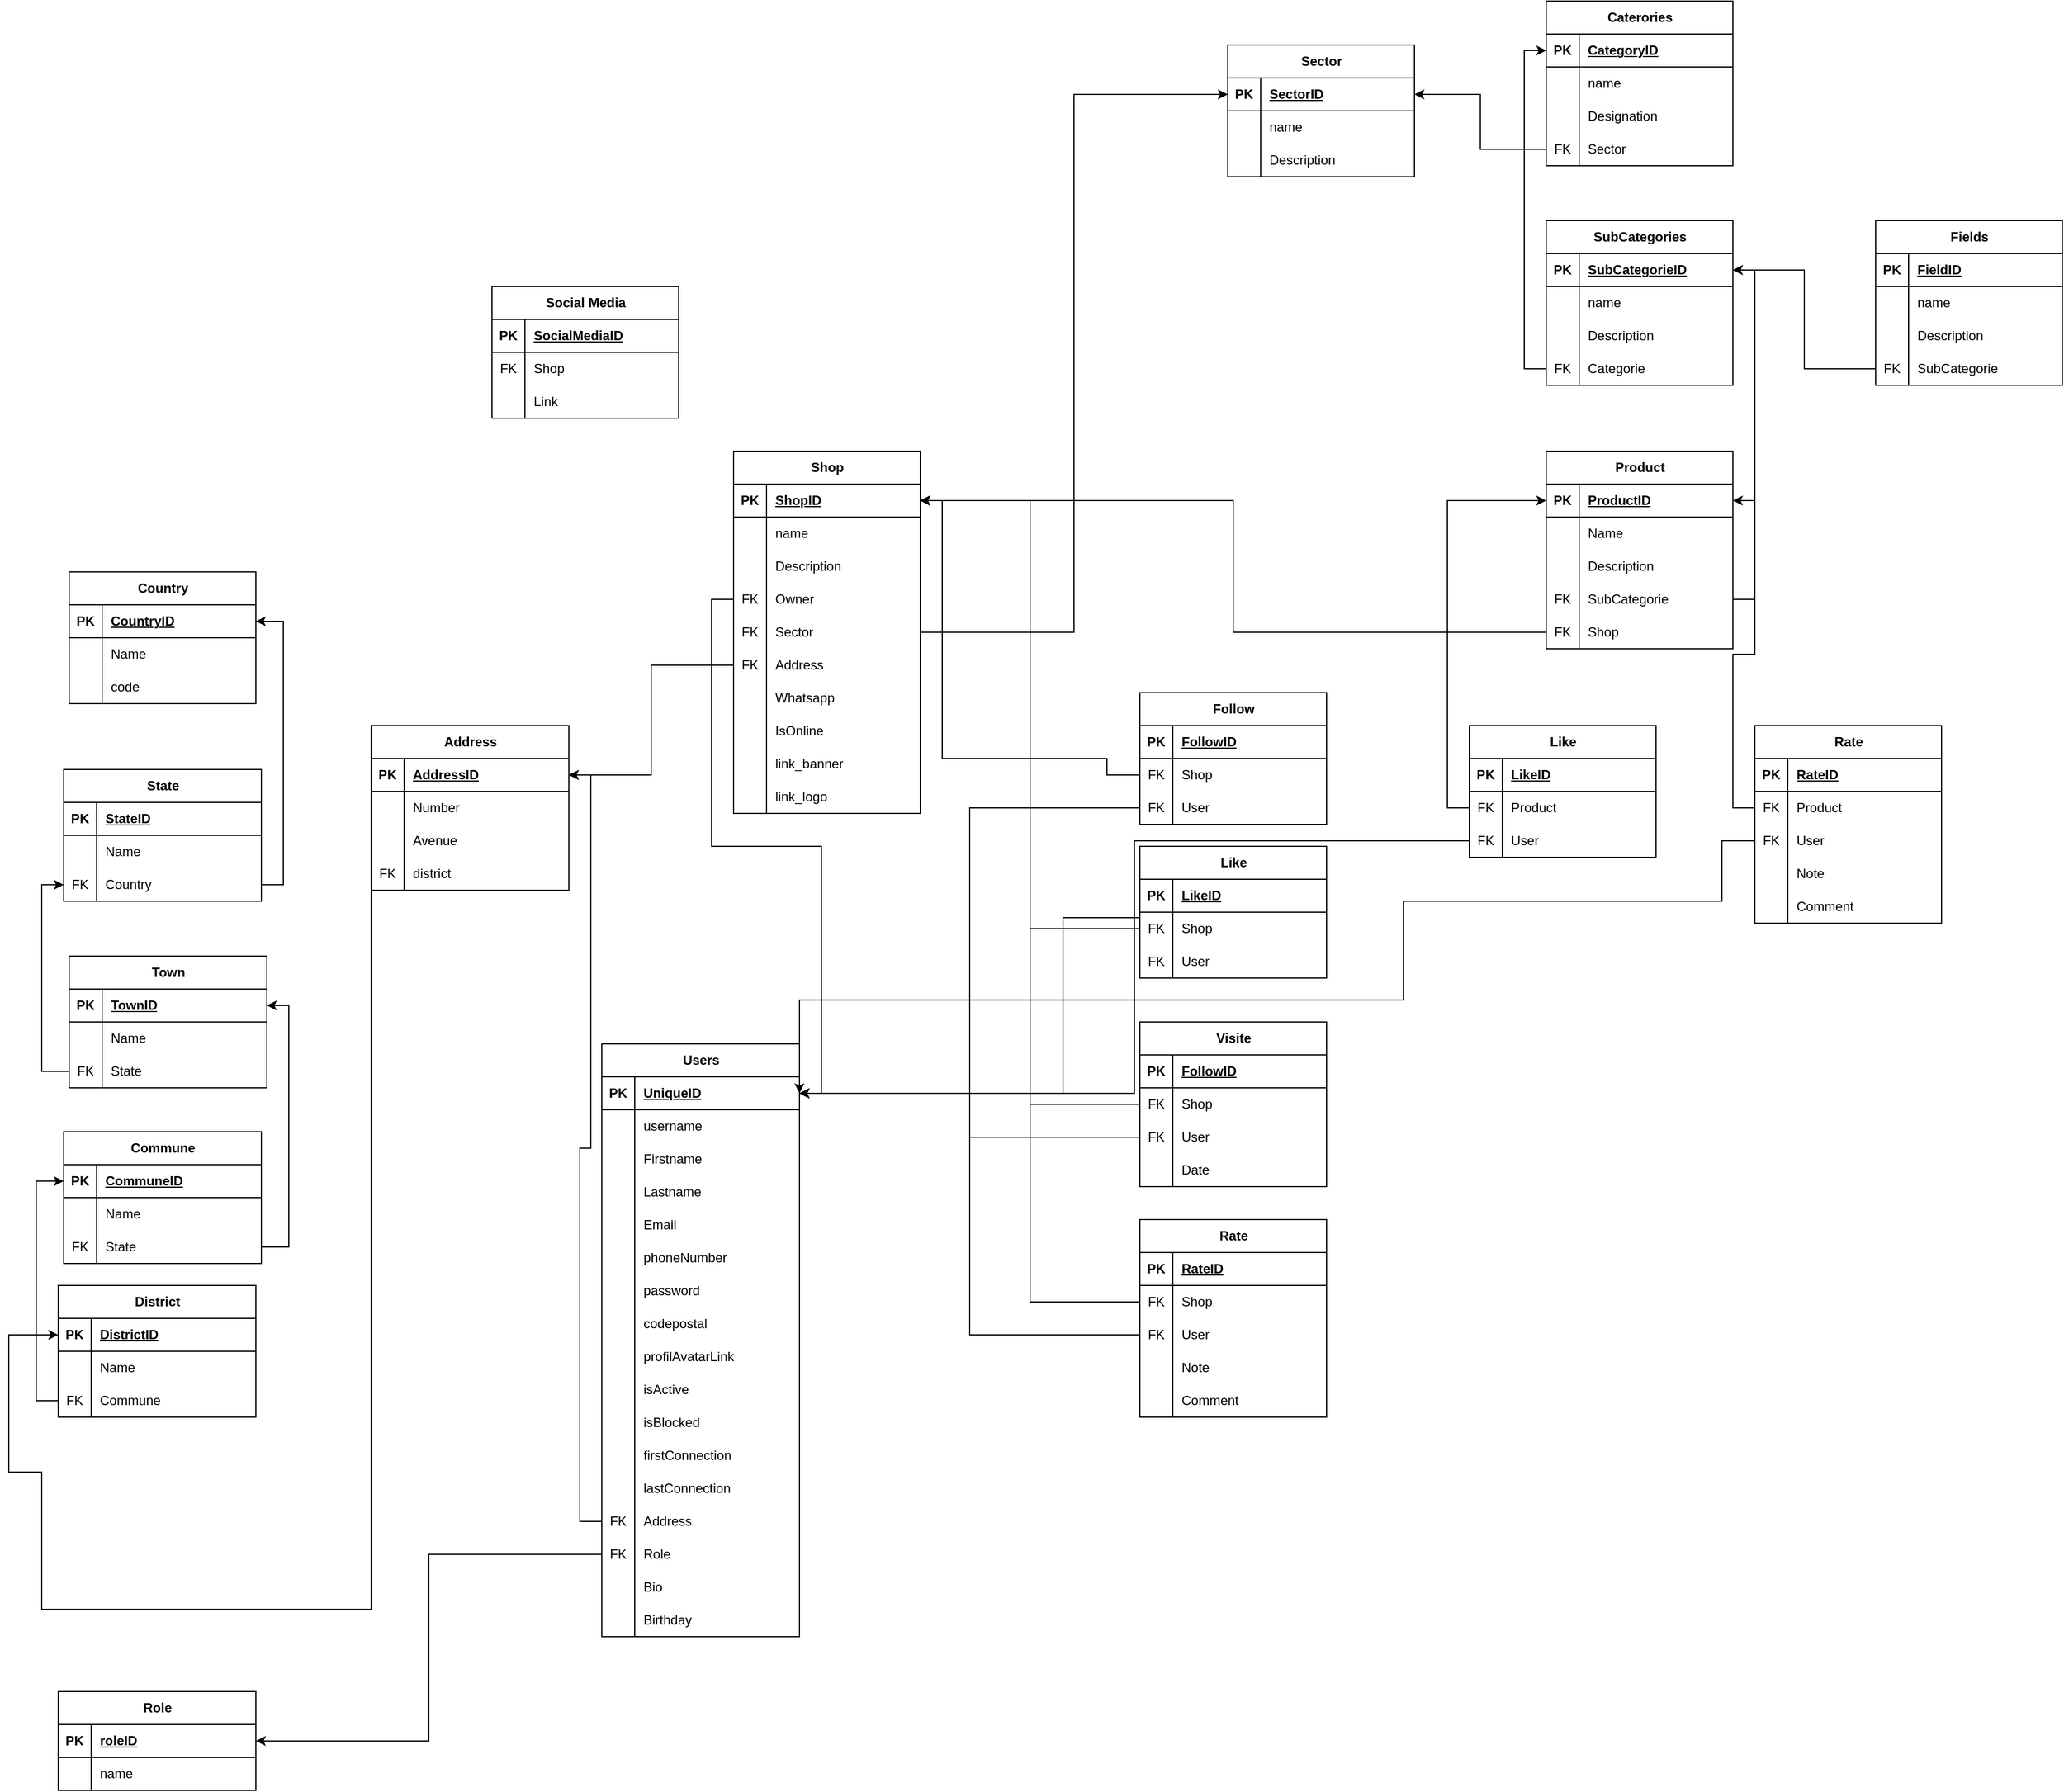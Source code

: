 <mxfile version="22.1.16" type="github">
  <diagram name="Page-1" id="rtUFlgmCZg6gaVqTagTw">
    <mxGraphModel dx="1434" dy="1598" grid="1" gridSize="10" guides="1" tooltips="1" connect="1" arrows="1" fold="1" page="1" pageScale="1" pageWidth="1169" pageHeight="827" math="0" shadow="0">
      <root>
        <mxCell id="0" />
        <mxCell id="1" parent="0" />
        <mxCell id="0Kdqc8ZGxMmMRfWZSK4I-1" value="Users" style="shape=table;startSize=30;container=1;collapsible=1;childLayout=tableLayout;fixedRows=1;rowLines=0;fontStyle=1;align=center;resizeLast=1;html=1;" parent="1" vertex="1">
          <mxGeometry x="580" y="170" width="180" height="540" as="geometry" />
        </mxCell>
        <mxCell id="0Kdqc8ZGxMmMRfWZSK4I-2" value="" style="shape=tableRow;horizontal=0;startSize=0;swimlaneHead=0;swimlaneBody=0;fillColor=none;collapsible=0;dropTarget=0;points=[[0,0.5],[1,0.5]];portConstraint=eastwest;top=0;left=0;right=0;bottom=1;" parent="0Kdqc8ZGxMmMRfWZSK4I-1" vertex="1">
          <mxGeometry y="30" width="180" height="30" as="geometry" />
        </mxCell>
        <mxCell id="0Kdqc8ZGxMmMRfWZSK4I-3" value="PK" style="shape=partialRectangle;connectable=0;fillColor=none;top=0;left=0;bottom=0;right=0;fontStyle=1;overflow=hidden;whiteSpace=wrap;html=1;" parent="0Kdqc8ZGxMmMRfWZSK4I-2" vertex="1">
          <mxGeometry width="30" height="30" as="geometry">
            <mxRectangle width="30" height="30" as="alternateBounds" />
          </mxGeometry>
        </mxCell>
        <mxCell id="0Kdqc8ZGxMmMRfWZSK4I-4" value="UniqueID" style="shape=partialRectangle;connectable=0;fillColor=none;top=0;left=0;bottom=0;right=0;align=left;spacingLeft=6;fontStyle=5;overflow=hidden;whiteSpace=wrap;html=1;" parent="0Kdqc8ZGxMmMRfWZSK4I-2" vertex="1">
          <mxGeometry x="30" width="150" height="30" as="geometry">
            <mxRectangle width="150" height="30" as="alternateBounds" />
          </mxGeometry>
        </mxCell>
        <mxCell id="0Kdqc8ZGxMmMRfWZSK4I-5" value="" style="shape=tableRow;horizontal=0;startSize=0;swimlaneHead=0;swimlaneBody=0;fillColor=none;collapsible=0;dropTarget=0;points=[[0,0.5],[1,0.5]];portConstraint=eastwest;top=0;left=0;right=0;bottom=0;" parent="0Kdqc8ZGxMmMRfWZSK4I-1" vertex="1">
          <mxGeometry y="60" width="180" height="30" as="geometry" />
        </mxCell>
        <mxCell id="0Kdqc8ZGxMmMRfWZSK4I-6" value="" style="shape=partialRectangle;connectable=0;fillColor=none;top=0;left=0;bottom=0;right=0;editable=1;overflow=hidden;whiteSpace=wrap;html=1;" parent="0Kdqc8ZGxMmMRfWZSK4I-5" vertex="1">
          <mxGeometry width="30" height="30" as="geometry">
            <mxRectangle width="30" height="30" as="alternateBounds" />
          </mxGeometry>
        </mxCell>
        <mxCell id="0Kdqc8ZGxMmMRfWZSK4I-7" value="username" style="shape=partialRectangle;connectable=0;fillColor=none;top=0;left=0;bottom=0;right=0;align=left;spacingLeft=6;overflow=hidden;whiteSpace=wrap;html=1;" parent="0Kdqc8ZGxMmMRfWZSK4I-5" vertex="1">
          <mxGeometry x="30" width="150" height="30" as="geometry">
            <mxRectangle width="150" height="30" as="alternateBounds" />
          </mxGeometry>
        </mxCell>
        <mxCell id="0Kdqc8ZGxMmMRfWZSK4I-8" value="" style="shape=tableRow;horizontal=0;startSize=0;swimlaneHead=0;swimlaneBody=0;fillColor=none;collapsible=0;dropTarget=0;points=[[0,0.5],[1,0.5]];portConstraint=eastwest;top=0;left=0;right=0;bottom=0;" parent="0Kdqc8ZGxMmMRfWZSK4I-1" vertex="1">
          <mxGeometry y="90" width="180" height="30" as="geometry" />
        </mxCell>
        <mxCell id="0Kdqc8ZGxMmMRfWZSK4I-9" value="" style="shape=partialRectangle;connectable=0;fillColor=none;top=0;left=0;bottom=0;right=0;editable=1;overflow=hidden;whiteSpace=wrap;html=1;" parent="0Kdqc8ZGxMmMRfWZSK4I-8" vertex="1">
          <mxGeometry width="30" height="30" as="geometry">
            <mxRectangle width="30" height="30" as="alternateBounds" />
          </mxGeometry>
        </mxCell>
        <mxCell id="0Kdqc8ZGxMmMRfWZSK4I-10" value="Firstname" style="shape=partialRectangle;connectable=0;fillColor=none;top=0;left=0;bottom=0;right=0;align=left;spacingLeft=6;overflow=hidden;whiteSpace=wrap;html=1;" parent="0Kdqc8ZGxMmMRfWZSK4I-8" vertex="1">
          <mxGeometry x="30" width="150" height="30" as="geometry">
            <mxRectangle width="150" height="30" as="alternateBounds" />
          </mxGeometry>
        </mxCell>
        <mxCell id="0Kdqc8ZGxMmMRfWZSK4I-11" value="" style="shape=tableRow;horizontal=0;startSize=0;swimlaneHead=0;swimlaneBody=0;fillColor=none;collapsible=0;dropTarget=0;points=[[0,0.5],[1,0.5]];portConstraint=eastwest;top=0;left=0;right=0;bottom=0;" parent="0Kdqc8ZGxMmMRfWZSK4I-1" vertex="1">
          <mxGeometry y="120" width="180" height="30" as="geometry" />
        </mxCell>
        <mxCell id="0Kdqc8ZGxMmMRfWZSK4I-12" value="" style="shape=partialRectangle;connectable=0;fillColor=none;top=0;left=0;bottom=0;right=0;editable=1;overflow=hidden;whiteSpace=wrap;html=1;" parent="0Kdqc8ZGxMmMRfWZSK4I-11" vertex="1">
          <mxGeometry width="30" height="30" as="geometry">
            <mxRectangle width="30" height="30" as="alternateBounds" />
          </mxGeometry>
        </mxCell>
        <mxCell id="0Kdqc8ZGxMmMRfWZSK4I-13" value="Lastname" style="shape=partialRectangle;connectable=0;fillColor=none;top=0;left=0;bottom=0;right=0;align=left;spacingLeft=6;overflow=hidden;whiteSpace=wrap;html=1;" parent="0Kdqc8ZGxMmMRfWZSK4I-11" vertex="1">
          <mxGeometry x="30" width="150" height="30" as="geometry">
            <mxRectangle width="150" height="30" as="alternateBounds" />
          </mxGeometry>
        </mxCell>
        <mxCell id="0Kdqc8ZGxMmMRfWZSK4I-78" value="" style="shape=tableRow;horizontal=0;startSize=0;swimlaneHead=0;swimlaneBody=0;fillColor=none;collapsible=0;dropTarget=0;points=[[0,0.5],[1,0.5]];portConstraint=eastwest;top=0;left=0;right=0;bottom=0;" parent="0Kdqc8ZGxMmMRfWZSK4I-1" vertex="1">
          <mxGeometry y="150" width="180" height="30" as="geometry" />
        </mxCell>
        <mxCell id="0Kdqc8ZGxMmMRfWZSK4I-79" value="" style="shape=partialRectangle;connectable=0;fillColor=none;top=0;left=0;bottom=0;right=0;editable=1;overflow=hidden;whiteSpace=wrap;html=1;" parent="0Kdqc8ZGxMmMRfWZSK4I-78" vertex="1">
          <mxGeometry width="30" height="30" as="geometry">
            <mxRectangle width="30" height="30" as="alternateBounds" />
          </mxGeometry>
        </mxCell>
        <mxCell id="0Kdqc8ZGxMmMRfWZSK4I-80" value="Email" style="shape=partialRectangle;connectable=0;fillColor=none;top=0;left=0;bottom=0;right=0;align=left;spacingLeft=6;overflow=hidden;whiteSpace=wrap;html=1;" parent="0Kdqc8ZGxMmMRfWZSK4I-78" vertex="1">
          <mxGeometry x="30" width="150" height="30" as="geometry">
            <mxRectangle width="150" height="30" as="alternateBounds" />
          </mxGeometry>
        </mxCell>
        <mxCell id="0Kdqc8ZGxMmMRfWZSK4I-81" value="" style="shape=tableRow;horizontal=0;startSize=0;swimlaneHead=0;swimlaneBody=0;fillColor=none;collapsible=0;dropTarget=0;points=[[0,0.5],[1,0.5]];portConstraint=eastwest;top=0;left=0;right=0;bottom=0;" parent="0Kdqc8ZGxMmMRfWZSK4I-1" vertex="1">
          <mxGeometry y="180" width="180" height="30" as="geometry" />
        </mxCell>
        <mxCell id="0Kdqc8ZGxMmMRfWZSK4I-82" value="" style="shape=partialRectangle;connectable=0;fillColor=none;top=0;left=0;bottom=0;right=0;editable=1;overflow=hidden;whiteSpace=wrap;html=1;" parent="0Kdqc8ZGxMmMRfWZSK4I-81" vertex="1">
          <mxGeometry width="30" height="30" as="geometry">
            <mxRectangle width="30" height="30" as="alternateBounds" />
          </mxGeometry>
        </mxCell>
        <mxCell id="0Kdqc8ZGxMmMRfWZSK4I-83" value="phoneNumber" style="shape=partialRectangle;connectable=0;fillColor=none;top=0;left=0;bottom=0;right=0;align=left;spacingLeft=6;overflow=hidden;whiteSpace=wrap;html=1;" parent="0Kdqc8ZGxMmMRfWZSK4I-81" vertex="1">
          <mxGeometry x="30" width="150" height="30" as="geometry">
            <mxRectangle width="150" height="30" as="alternateBounds" />
          </mxGeometry>
        </mxCell>
        <mxCell id="0Kdqc8ZGxMmMRfWZSK4I-84" value="" style="shape=tableRow;horizontal=0;startSize=0;swimlaneHead=0;swimlaneBody=0;fillColor=none;collapsible=0;dropTarget=0;points=[[0,0.5],[1,0.5]];portConstraint=eastwest;top=0;left=0;right=0;bottom=0;" parent="0Kdqc8ZGxMmMRfWZSK4I-1" vertex="1">
          <mxGeometry y="210" width="180" height="30" as="geometry" />
        </mxCell>
        <mxCell id="0Kdqc8ZGxMmMRfWZSK4I-85" value="" style="shape=partialRectangle;connectable=0;fillColor=none;top=0;left=0;bottom=0;right=0;editable=1;overflow=hidden;whiteSpace=wrap;html=1;" parent="0Kdqc8ZGxMmMRfWZSK4I-84" vertex="1">
          <mxGeometry width="30" height="30" as="geometry">
            <mxRectangle width="30" height="30" as="alternateBounds" />
          </mxGeometry>
        </mxCell>
        <mxCell id="0Kdqc8ZGxMmMRfWZSK4I-86" value="password" style="shape=partialRectangle;connectable=0;fillColor=none;top=0;left=0;bottom=0;right=0;align=left;spacingLeft=6;overflow=hidden;whiteSpace=wrap;html=1;" parent="0Kdqc8ZGxMmMRfWZSK4I-84" vertex="1">
          <mxGeometry x="30" width="150" height="30" as="geometry">
            <mxRectangle width="150" height="30" as="alternateBounds" />
          </mxGeometry>
        </mxCell>
        <mxCell id="0Kdqc8ZGxMmMRfWZSK4I-87" value="" style="shape=tableRow;horizontal=0;startSize=0;swimlaneHead=0;swimlaneBody=0;fillColor=none;collapsible=0;dropTarget=0;points=[[0,0.5],[1,0.5]];portConstraint=eastwest;top=0;left=0;right=0;bottom=0;" parent="0Kdqc8ZGxMmMRfWZSK4I-1" vertex="1">
          <mxGeometry y="240" width="180" height="30" as="geometry" />
        </mxCell>
        <mxCell id="0Kdqc8ZGxMmMRfWZSK4I-88" value="" style="shape=partialRectangle;connectable=0;fillColor=none;top=0;left=0;bottom=0;right=0;editable=1;overflow=hidden;whiteSpace=wrap;html=1;" parent="0Kdqc8ZGxMmMRfWZSK4I-87" vertex="1">
          <mxGeometry width="30" height="30" as="geometry">
            <mxRectangle width="30" height="30" as="alternateBounds" />
          </mxGeometry>
        </mxCell>
        <mxCell id="0Kdqc8ZGxMmMRfWZSK4I-89" value="codepostal" style="shape=partialRectangle;connectable=0;fillColor=none;top=0;left=0;bottom=0;right=0;align=left;spacingLeft=6;overflow=hidden;whiteSpace=wrap;html=1;" parent="0Kdqc8ZGxMmMRfWZSK4I-87" vertex="1">
          <mxGeometry x="30" width="150" height="30" as="geometry">
            <mxRectangle width="150" height="30" as="alternateBounds" />
          </mxGeometry>
        </mxCell>
        <mxCell id="0Kdqc8ZGxMmMRfWZSK4I-90" value="" style="shape=tableRow;horizontal=0;startSize=0;swimlaneHead=0;swimlaneBody=0;fillColor=none;collapsible=0;dropTarget=0;points=[[0,0.5],[1,0.5]];portConstraint=eastwest;top=0;left=0;right=0;bottom=0;" parent="0Kdqc8ZGxMmMRfWZSK4I-1" vertex="1">
          <mxGeometry y="270" width="180" height="30" as="geometry" />
        </mxCell>
        <mxCell id="0Kdqc8ZGxMmMRfWZSK4I-91" value="" style="shape=partialRectangle;connectable=0;fillColor=none;top=0;left=0;bottom=0;right=0;editable=1;overflow=hidden;whiteSpace=wrap;html=1;" parent="0Kdqc8ZGxMmMRfWZSK4I-90" vertex="1">
          <mxGeometry width="30" height="30" as="geometry">
            <mxRectangle width="30" height="30" as="alternateBounds" />
          </mxGeometry>
        </mxCell>
        <mxCell id="0Kdqc8ZGxMmMRfWZSK4I-92" value="profilAvatarLink" style="shape=partialRectangle;connectable=0;fillColor=none;top=0;left=0;bottom=0;right=0;align=left;spacingLeft=6;overflow=hidden;whiteSpace=wrap;html=1;" parent="0Kdqc8ZGxMmMRfWZSK4I-90" vertex="1">
          <mxGeometry x="30" width="150" height="30" as="geometry">
            <mxRectangle width="150" height="30" as="alternateBounds" />
          </mxGeometry>
        </mxCell>
        <mxCell id="0Kdqc8ZGxMmMRfWZSK4I-93" value="" style="shape=tableRow;horizontal=0;startSize=0;swimlaneHead=0;swimlaneBody=0;fillColor=none;collapsible=0;dropTarget=0;points=[[0,0.5],[1,0.5]];portConstraint=eastwest;top=0;left=0;right=0;bottom=0;" parent="0Kdqc8ZGxMmMRfWZSK4I-1" vertex="1">
          <mxGeometry y="300" width="180" height="30" as="geometry" />
        </mxCell>
        <mxCell id="0Kdqc8ZGxMmMRfWZSK4I-94" value="" style="shape=partialRectangle;connectable=0;fillColor=none;top=0;left=0;bottom=0;right=0;editable=1;overflow=hidden;whiteSpace=wrap;html=1;" parent="0Kdqc8ZGxMmMRfWZSK4I-93" vertex="1">
          <mxGeometry width="30" height="30" as="geometry">
            <mxRectangle width="30" height="30" as="alternateBounds" />
          </mxGeometry>
        </mxCell>
        <mxCell id="0Kdqc8ZGxMmMRfWZSK4I-95" value="isActive" style="shape=partialRectangle;connectable=0;fillColor=none;top=0;left=0;bottom=0;right=0;align=left;spacingLeft=6;overflow=hidden;whiteSpace=wrap;html=1;" parent="0Kdqc8ZGxMmMRfWZSK4I-93" vertex="1">
          <mxGeometry x="30" width="150" height="30" as="geometry">
            <mxRectangle width="150" height="30" as="alternateBounds" />
          </mxGeometry>
        </mxCell>
        <mxCell id="0Kdqc8ZGxMmMRfWZSK4I-96" value="" style="shape=tableRow;horizontal=0;startSize=0;swimlaneHead=0;swimlaneBody=0;fillColor=none;collapsible=0;dropTarget=0;points=[[0,0.5],[1,0.5]];portConstraint=eastwest;top=0;left=0;right=0;bottom=0;" parent="0Kdqc8ZGxMmMRfWZSK4I-1" vertex="1">
          <mxGeometry y="330" width="180" height="30" as="geometry" />
        </mxCell>
        <mxCell id="0Kdqc8ZGxMmMRfWZSK4I-97" value="" style="shape=partialRectangle;connectable=0;fillColor=none;top=0;left=0;bottom=0;right=0;editable=1;overflow=hidden;whiteSpace=wrap;html=1;" parent="0Kdqc8ZGxMmMRfWZSK4I-96" vertex="1">
          <mxGeometry width="30" height="30" as="geometry">
            <mxRectangle width="30" height="30" as="alternateBounds" />
          </mxGeometry>
        </mxCell>
        <mxCell id="0Kdqc8ZGxMmMRfWZSK4I-98" value="isBlocked" style="shape=partialRectangle;connectable=0;fillColor=none;top=0;left=0;bottom=0;right=0;align=left;spacingLeft=6;overflow=hidden;whiteSpace=wrap;html=1;" parent="0Kdqc8ZGxMmMRfWZSK4I-96" vertex="1">
          <mxGeometry x="30" width="150" height="30" as="geometry">
            <mxRectangle width="150" height="30" as="alternateBounds" />
          </mxGeometry>
        </mxCell>
        <mxCell id="0Kdqc8ZGxMmMRfWZSK4I-99" value="" style="shape=tableRow;horizontal=0;startSize=0;swimlaneHead=0;swimlaneBody=0;fillColor=none;collapsible=0;dropTarget=0;points=[[0,0.5],[1,0.5]];portConstraint=eastwest;top=0;left=0;right=0;bottom=0;" parent="0Kdqc8ZGxMmMRfWZSK4I-1" vertex="1">
          <mxGeometry y="360" width="180" height="30" as="geometry" />
        </mxCell>
        <mxCell id="0Kdqc8ZGxMmMRfWZSK4I-100" value="" style="shape=partialRectangle;connectable=0;fillColor=none;top=0;left=0;bottom=0;right=0;editable=1;overflow=hidden;whiteSpace=wrap;html=1;" parent="0Kdqc8ZGxMmMRfWZSK4I-99" vertex="1">
          <mxGeometry width="30" height="30" as="geometry">
            <mxRectangle width="30" height="30" as="alternateBounds" />
          </mxGeometry>
        </mxCell>
        <mxCell id="0Kdqc8ZGxMmMRfWZSK4I-101" value="firstConnection" style="shape=partialRectangle;connectable=0;fillColor=none;top=0;left=0;bottom=0;right=0;align=left;spacingLeft=6;overflow=hidden;whiteSpace=wrap;html=1;" parent="0Kdqc8ZGxMmMRfWZSK4I-99" vertex="1">
          <mxGeometry x="30" width="150" height="30" as="geometry">
            <mxRectangle width="150" height="30" as="alternateBounds" />
          </mxGeometry>
        </mxCell>
        <mxCell id="0Kdqc8ZGxMmMRfWZSK4I-118" value="" style="shape=tableRow;horizontal=0;startSize=0;swimlaneHead=0;swimlaneBody=0;fillColor=none;collapsible=0;dropTarget=0;points=[[0,0.5],[1,0.5]];portConstraint=eastwest;top=0;left=0;right=0;bottom=0;" parent="0Kdqc8ZGxMmMRfWZSK4I-1" vertex="1">
          <mxGeometry y="390" width="180" height="30" as="geometry" />
        </mxCell>
        <mxCell id="0Kdqc8ZGxMmMRfWZSK4I-119" value="" style="shape=partialRectangle;connectable=0;fillColor=none;top=0;left=0;bottom=0;right=0;editable=1;overflow=hidden;whiteSpace=wrap;html=1;" parent="0Kdqc8ZGxMmMRfWZSK4I-118" vertex="1">
          <mxGeometry width="30" height="30" as="geometry">
            <mxRectangle width="30" height="30" as="alternateBounds" />
          </mxGeometry>
        </mxCell>
        <mxCell id="0Kdqc8ZGxMmMRfWZSK4I-120" value="lastConnection" style="shape=partialRectangle;connectable=0;fillColor=none;top=0;left=0;bottom=0;right=0;align=left;spacingLeft=6;overflow=hidden;whiteSpace=wrap;html=1;" parent="0Kdqc8ZGxMmMRfWZSK4I-118" vertex="1">
          <mxGeometry x="30" width="150" height="30" as="geometry">
            <mxRectangle width="150" height="30" as="alternateBounds" />
          </mxGeometry>
        </mxCell>
        <mxCell id="0Kdqc8ZGxMmMRfWZSK4I-121" value="" style="shape=tableRow;horizontal=0;startSize=0;swimlaneHead=0;swimlaneBody=0;fillColor=none;collapsible=0;dropTarget=0;points=[[0,0.5],[1,0.5]];portConstraint=eastwest;top=0;left=0;right=0;bottom=0;" parent="0Kdqc8ZGxMmMRfWZSK4I-1" vertex="1">
          <mxGeometry y="420" width="180" height="30" as="geometry" />
        </mxCell>
        <mxCell id="0Kdqc8ZGxMmMRfWZSK4I-122" value="FK" style="shape=partialRectangle;connectable=0;fillColor=none;top=0;left=0;bottom=0;right=0;editable=1;overflow=hidden;whiteSpace=wrap;html=1;" parent="0Kdqc8ZGxMmMRfWZSK4I-121" vertex="1">
          <mxGeometry width="30" height="30" as="geometry">
            <mxRectangle width="30" height="30" as="alternateBounds" />
          </mxGeometry>
        </mxCell>
        <mxCell id="0Kdqc8ZGxMmMRfWZSK4I-123" value="Address" style="shape=partialRectangle;connectable=0;fillColor=none;top=0;left=0;bottom=0;right=0;align=left;spacingLeft=6;overflow=hidden;whiteSpace=wrap;html=1;" parent="0Kdqc8ZGxMmMRfWZSK4I-121" vertex="1">
          <mxGeometry x="30" width="150" height="30" as="geometry">
            <mxRectangle width="150" height="30" as="alternateBounds" />
          </mxGeometry>
        </mxCell>
        <mxCell id="0Kdqc8ZGxMmMRfWZSK4I-124" value="" style="shape=tableRow;horizontal=0;startSize=0;swimlaneHead=0;swimlaneBody=0;fillColor=none;collapsible=0;dropTarget=0;points=[[0,0.5],[1,0.5]];portConstraint=eastwest;top=0;left=0;right=0;bottom=0;" parent="0Kdqc8ZGxMmMRfWZSK4I-1" vertex="1">
          <mxGeometry y="450" width="180" height="30" as="geometry" />
        </mxCell>
        <mxCell id="0Kdqc8ZGxMmMRfWZSK4I-125" value="FK" style="shape=partialRectangle;connectable=0;fillColor=none;top=0;left=0;bottom=0;right=0;editable=1;overflow=hidden;whiteSpace=wrap;html=1;" parent="0Kdqc8ZGxMmMRfWZSK4I-124" vertex="1">
          <mxGeometry width="30" height="30" as="geometry">
            <mxRectangle width="30" height="30" as="alternateBounds" />
          </mxGeometry>
        </mxCell>
        <mxCell id="0Kdqc8ZGxMmMRfWZSK4I-126" value="Role" style="shape=partialRectangle;connectable=0;fillColor=none;top=0;left=0;bottom=0;right=0;align=left;spacingLeft=6;overflow=hidden;whiteSpace=wrap;html=1;" parent="0Kdqc8ZGxMmMRfWZSK4I-124" vertex="1">
          <mxGeometry x="30" width="150" height="30" as="geometry">
            <mxRectangle width="150" height="30" as="alternateBounds" />
          </mxGeometry>
        </mxCell>
        <mxCell id="Ry_PjDvYbBN7yItMOPR0-5" value="" style="shape=tableRow;horizontal=0;startSize=0;swimlaneHead=0;swimlaneBody=0;fillColor=none;collapsible=0;dropTarget=0;points=[[0,0.5],[1,0.5]];portConstraint=eastwest;top=0;left=0;right=0;bottom=0;" parent="0Kdqc8ZGxMmMRfWZSK4I-1" vertex="1">
          <mxGeometry y="480" width="180" height="30" as="geometry" />
        </mxCell>
        <mxCell id="Ry_PjDvYbBN7yItMOPR0-6" value="" style="shape=partialRectangle;connectable=0;fillColor=none;top=0;left=0;bottom=0;right=0;editable=1;overflow=hidden;whiteSpace=wrap;html=1;" parent="Ry_PjDvYbBN7yItMOPR0-5" vertex="1">
          <mxGeometry width="30" height="30" as="geometry">
            <mxRectangle width="30" height="30" as="alternateBounds" />
          </mxGeometry>
        </mxCell>
        <mxCell id="Ry_PjDvYbBN7yItMOPR0-7" value="Bio" style="shape=partialRectangle;connectable=0;fillColor=none;top=0;left=0;bottom=0;right=0;align=left;spacingLeft=6;overflow=hidden;whiteSpace=wrap;html=1;" parent="Ry_PjDvYbBN7yItMOPR0-5" vertex="1">
          <mxGeometry x="30" width="150" height="30" as="geometry">
            <mxRectangle width="150" height="30" as="alternateBounds" />
          </mxGeometry>
        </mxCell>
        <mxCell id="Ry_PjDvYbBN7yItMOPR0-8" value="" style="shape=tableRow;horizontal=0;startSize=0;swimlaneHead=0;swimlaneBody=0;fillColor=none;collapsible=0;dropTarget=0;points=[[0,0.5],[1,0.5]];portConstraint=eastwest;top=0;left=0;right=0;bottom=0;" parent="0Kdqc8ZGxMmMRfWZSK4I-1" vertex="1">
          <mxGeometry y="510" width="180" height="30" as="geometry" />
        </mxCell>
        <mxCell id="Ry_PjDvYbBN7yItMOPR0-9" value="" style="shape=partialRectangle;connectable=0;fillColor=none;top=0;left=0;bottom=0;right=0;editable=1;overflow=hidden;whiteSpace=wrap;html=1;" parent="Ry_PjDvYbBN7yItMOPR0-8" vertex="1">
          <mxGeometry width="30" height="30" as="geometry">
            <mxRectangle width="30" height="30" as="alternateBounds" />
          </mxGeometry>
        </mxCell>
        <mxCell id="Ry_PjDvYbBN7yItMOPR0-10" value="Birthday" style="shape=partialRectangle;connectable=0;fillColor=none;top=0;left=0;bottom=0;right=0;align=left;spacingLeft=6;overflow=hidden;whiteSpace=wrap;html=1;" parent="Ry_PjDvYbBN7yItMOPR0-8" vertex="1">
          <mxGeometry x="30" width="150" height="30" as="geometry">
            <mxRectangle width="150" height="30" as="alternateBounds" />
          </mxGeometry>
        </mxCell>
        <mxCell id="0Kdqc8ZGxMmMRfWZSK4I-14" value="Town" style="shape=table;startSize=30;container=1;collapsible=1;childLayout=tableLayout;fixedRows=1;rowLines=0;fontStyle=1;align=center;resizeLast=1;html=1;" parent="1" vertex="1">
          <mxGeometry x="95" y="90" width="180" height="120" as="geometry" />
        </mxCell>
        <mxCell id="0Kdqc8ZGxMmMRfWZSK4I-15" value="" style="shape=tableRow;horizontal=0;startSize=0;swimlaneHead=0;swimlaneBody=0;fillColor=none;collapsible=0;dropTarget=0;points=[[0,0.5],[1,0.5]];portConstraint=eastwest;top=0;left=0;right=0;bottom=1;" parent="0Kdqc8ZGxMmMRfWZSK4I-14" vertex="1">
          <mxGeometry y="30" width="180" height="30" as="geometry" />
        </mxCell>
        <mxCell id="0Kdqc8ZGxMmMRfWZSK4I-16" value="PK" style="shape=partialRectangle;connectable=0;fillColor=none;top=0;left=0;bottom=0;right=0;fontStyle=1;overflow=hidden;whiteSpace=wrap;html=1;" parent="0Kdqc8ZGxMmMRfWZSK4I-15" vertex="1">
          <mxGeometry width="30" height="30" as="geometry">
            <mxRectangle width="30" height="30" as="alternateBounds" />
          </mxGeometry>
        </mxCell>
        <mxCell id="0Kdqc8ZGxMmMRfWZSK4I-17" value="TownID" style="shape=partialRectangle;connectable=0;fillColor=none;top=0;left=0;bottom=0;right=0;align=left;spacingLeft=6;fontStyle=5;overflow=hidden;whiteSpace=wrap;html=1;" parent="0Kdqc8ZGxMmMRfWZSK4I-15" vertex="1">
          <mxGeometry x="30" width="150" height="30" as="geometry">
            <mxRectangle width="150" height="30" as="alternateBounds" />
          </mxGeometry>
        </mxCell>
        <mxCell id="0Kdqc8ZGxMmMRfWZSK4I-18" value="" style="shape=tableRow;horizontal=0;startSize=0;swimlaneHead=0;swimlaneBody=0;fillColor=none;collapsible=0;dropTarget=0;points=[[0,0.5],[1,0.5]];portConstraint=eastwest;top=0;left=0;right=0;bottom=0;" parent="0Kdqc8ZGxMmMRfWZSK4I-14" vertex="1">
          <mxGeometry y="60" width="180" height="30" as="geometry" />
        </mxCell>
        <mxCell id="0Kdqc8ZGxMmMRfWZSK4I-19" value="" style="shape=partialRectangle;connectable=0;fillColor=none;top=0;left=0;bottom=0;right=0;editable=1;overflow=hidden;whiteSpace=wrap;html=1;" parent="0Kdqc8ZGxMmMRfWZSK4I-18" vertex="1">
          <mxGeometry width="30" height="30" as="geometry">
            <mxRectangle width="30" height="30" as="alternateBounds" />
          </mxGeometry>
        </mxCell>
        <mxCell id="0Kdqc8ZGxMmMRfWZSK4I-20" value="Name" style="shape=partialRectangle;connectable=0;fillColor=none;top=0;left=0;bottom=0;right=0;align=left;spacingLeft=6;overflow=hidden;whiteSpace=wrap;html=1;" parent="0Kdqc8ZGxMmMRfWZSK4I-18" vertex="1">
          <mxGeometry x="30" width="150" height="30" as="geometry">
            <mxRectangle width="150" height="30" as="alternateBounds" />
          </mxGeometry>
        </mxCell>
        <mxCell id="0Kdqc8ZGxMmMRfWZSK4I-21" value="" style="shape=tableRow;horizontal=0;startSize=0;swimlaneHead=0;swimlaneBody=0;fillColor=none;collapsible=0;dropTarget=0;points=[[0,0.5],[1,0.5]];portConstraint=eastwest;top=0;left=0;right=0;bottom=0;" parent="0Kdqc8ZGxMmMRfWZSK4I-14" vertex="1">
          <mxGeometry y="90" width="180" height="30" as="geometry" />
        </mxCell>
        <mxCell id="0Kdqc8ZGxMmMRfWZSK4I-22" value="FK" style="shape=partialRectangle;connectable=0;fillColor=none;top=0;left=0;bottom=0;right=0;editable=1;overflow=hidden;whiteSpace=wrap;html=1;" parent="0Kdqc8ZGxMmMRfWZSK4I-21" vertex="1">
          <mxGeometry width="30" height="30" as="geometry">
            <mxRectangle width="30" height="30" as="alternateBounds" />
          </mxGeometry>
        </mxCell>
        <mxCell id="0Kdqc8ZGxMmMRfWZSK4I-23" value="State" style="shape=partialRectangle;connectable=0;fillColor=none;top=0;left=0;bottom=0;right=0;align=left;spacingLeft=6;overflow=hidden;whiteSpace=wrap;html=1;" parent="0Kdqc8ZGxMmMRfWZSK4I-21" vertex="1">
          <mxGeometry x="30" width="150" height="30" as="geometry">
            <mxRectangle width="150" height="30" as="alternateBounds" />
          </mxGeometry>
        </mxCell>
        <mxCell id="0Kdqc8ZGxMmMRfWZSK4I-27" value="State" style="shape=table;startSize=30;container=1;collapsible=1;childLayout=tableLayout;fixedRows=1;rowLines=0;fontStyle=1;align=center;resizeLast=1;html=1;" parent="1" vertex="1">
          <mxGeometry x="90" y="-80" width="180" height="120" as="geometry" />
        </mxCell>
        <mxCell id="0Kdqc8ZGxMmMRfWZSK4I-28" value="" style="shape=tableRow;horizontal=0;startSize=0;swimlaneHead=0;swimlaneBody=0;fillColor=none;collapsible=0;dropTarget=0;points=[[0,0.5],[1,0.5]];portConstraint=eastwest;top=0;left=0;right=0;bottom=1;" parent="0Kdqc8ZGxMmMRfWZSK4I-27" vertex="1">
          <mxGeometry y="30" width="180" height="30" as="geometry" />
        </mxCell>
        <mxCell id="0Kdqc8ZGxMmMRfWZSK4I-29" value="PK" style="shape=partialRectangle;connectable=0;fillColor=none;top=0;left=0;bottom=0;right=0;fontStyle=1;overflow=hidden;whiteSpace=wrap;html=1;" parent="0Kdqc8ZGxMmMRfWZSK4I-28" vertex="1">
          <mxGeometry width="30" height="30" as="geometry">
            <mxRectangle width="30" height="30" as="alternateBounds" />
          </mxGeometry>
        </mxCell>
        <mxCell id="0Kdqc8ZGxMmMRfWZSK4I-30" value="StateID" style="shape=partialRectangle;connectable=0;fillColor=none;top=0;left=0;bottom=0;right=0;align=left;spacingLeft=6;fontStyle=5;overflow=hidden;whiteSpace=wrap;html=1;" parent="0Kdqc8ZGxMmMRfWZSK4I-28" vertex="1">
          <mxGeometry x="30" width="150" height="30" as="geometry">
            <mxRectangle width="150" height="30" as="alternateBounds" />
          </mxGeometry>
        </mxCell>
        <mxCell id="0Kdqc8ZGxMmMRfWZSK4I-31" value="" style="shape=tableRow;horizontal=0;startSize=0;swimlaneHead=0;swimlaneBody=0;fillColor=none;collapsible=0;dropTarget=0;points=[[0,0.5],[1,0.5]];portConstraint=eastwest;top=0;left=0;right=0;bottom=0;" parent="0Kdqc8ZGxMmMRfWZSK4I-27" vertex="1">
          <mxGeometry y="60" width="180" height="30" as="geometry" />
        </mxCell>
        <mxCell id="0Kdqc8ZGxMmMRfWZSK4I-32" value="" style="shape=partialRectangle;connectable=0;fillColor=none;top=0;left=0;bottom=0;right=0;editable=1;overflow=hidden;whiteSpace=wrap;html=1;" parent="0Kdqc8ZGxMmMRfWZSK4I-31" vertex="1">
          <mxGeometry width="30" height="30" as="geometry">
            <mxRectangle width="30" height="30" as="alternateBounds" />
          </mxGeometry>
        </mxCell>
        <mxCell id="0Kdqc8ZGxMmMRfWZSK4I-33" value="Name" style="shape=partialRectangle;connectable=0;fillColor=none;top=0;left=0;bottom=0;right=0;align=left;spacingLeft=6;overflow=hidden;whiteSpace=wrap;html=1;" parent="0Kdqc8ZGxMmMRfWZSK4I-31" vertex="1">
          <mxGeometry x="30" width="150" height="30" as="geometry">
            <mxRectangle width="150" height="30" as="alternateBounds" />
          </mxGeometry>
        </mxCell>
        <mxCell id="0Kdqc8ZGxMmMRfWZSK4I-34" value="" style="shape=tableRow;horizontal=0;startSize=0;swimlaneHead=0;swimlaneBody=0;fillColor=none;collapsible=0;dropTarget=0;points=[[0,0.5],[1,0.5]];portConstraint=eastwest;top=0;left=0;right=0;bottom=0;" parent="0Kdqc8ZGxMmMRfWZSK4I-27" vertex="1">
          <mxGeometry y="90" width="180" height="30" as="geometry" />
        </mxCell>
        <mxCell id="0Kdqc8ZGxMmMRfWZSK4I-35" value="FK" style="shape=partialRectangle;connectable=0;fillColor=none;top=0;left=0;bottom=0;right=0;editable=1;overflow=hidden;whiteSpace=wrap;html=1;" parent="0Kdqc8ZGxMmMRfWZSK4I-34" vertex="1">
          <mxGeometry width="30" height="30" as="geometry">
            <mxRectangle width="30" height="30" as="alternateBounds" />
          </mxGeometry>
        </mxCell>
        <mxCell id="0Kdqc8ZGxMmMRfWZSK4I-36" value="Country" style="shape=partialRectangle;connectable=0;fillColor=none;top=0;left=0;bottom=0;right=0;align=left;spacingLeft=6;overflow=hidden;whiteSpace=wrap;html=1;" parent="0Kdqc8ZGxMmMRfWZSK4I-34" vertex="1">
          <mxGeometry x="30" width="150" height="30" as="geometry">
            <mxRectangle width="150" height="30" as="alternateBounds" />
          </mxGeometry>
        </mxCell>
        <mxCell id="0Kdqc8ZGxMmMRfWZSK4I-37" value="Country" style="shape=table;startSize=30;container=1;collapsible=1;childLayout=tableLayout;fixedRows=1;rowLines=0;fontStyle=1;align=center;resizeLast=1;html=1;" parent="1" vertex="1">
          <mxGeometry x="95" y="-260" width="170" height="120" as="geometry" />
        </mxCell>
        <mxCell id="0Kdqc8ZGxMmMRfWZSK4I-38" value="" style="shape=tableRow;horizontal=0;startSize=0;swimlaneHead=0;swimlaneBody=0;fillColor=none;collapsible=0;dropTarget=0;points=[[0,0.5],[1,0.5]];portConstraint=eastwest;top=0;left=0;right=0;bottom=1;" parent="0Kdqc8ZGxMmMRfWZSK4I-37" vertex="1">
          <mxGeometry y="30" width="170" height="30" as="geometry" />
        </mxCell>
        <mxCell id="0Kdqc8ZGxMmMRfWZSK4I-39" value="PK" style="shape=partialRectangle;connectable=0;fillColor=none;top=0;left=0;bottom=0;right=0;fontStyle=1;overflow=hidden;whiteSpace=wrap;html=1;" parent="0Kdqc8ZGxMmMRfWZSK4I-38" vertex="1">
          <mxGeometry width="30" height="30" as="geometry">
            <mxRectangle width="30" height="30" as="alternateBounds" />
          </mxGeometry>
        </mxCell>
        <mxCell id="0Kdqc8ZGxMmMRfWZSK4I-40" value="CountryID" style="shape=partialRectangle;connectable=0;fillColor=none;top=0;left=0;bottom=0;right=0;align=left;spacingLeft=6;fontStyle=5;overflow=hidden;whiteSpace=wrap;html=1;" parent="0Kdqc8ZGxMmMRfWZSK4I-38" vertex="1">
          <mxGeometry x="30" width="140" height="30" as="geometry">
            <mxRectangle width="140" height="30" as="alternateBounds" />
          </mxGeometry>
        </mxCell>
        <mxCell id="0Kdqc8ZGxMmMRfWZSK4I-41" value="" style="shape=tableRow;horizontal=0;startSize=0;swimlaneHead=0;swimlaneBody=0;fillColor=none;collapsible=0;dropTarget=0;points=[[0,0.5],[1,0.5]];portConstraint=eastwest;top=0;left=0;right=0;bottom=0;" parent="0Kdqc8ZGxMmMRfWZSK4I-37" vertex="1">
          <mxGeometry y="60" width="170" height="30" as="geometry" />
        </mxCell>
        <mxCell id="0Kdqc8ZGxMmMRfWZSK4I-42" value="" style="shape=partialRectangle;connectable=0;fillColor=none;top=0;left=0;bottom=0;right=0;editable=1;overflow=hidden;whiteSpace=wrap;html=1;" parent="0Kdqc8ZGxMmMRfWZSK4I-41" vertex="1">
          <mxGeometry width="30" height="30" as="geometry">
            <mxRectangle width="30" height="30" as="alternateBounds" />
          </mxGeometry>
        </mxCell>
        <mxCell id="0Kdqc8ZGxMmMRfWZSK4I-43" value="Name" style="shape=partialRectangle;connectable=0;fillColor=none;top=0;left=0;bottom=0;right=0;align=left;spacingLeft=6;overflow=hidden;whiteSpace=wrap;html=1;" parent="0Kdqc8ZGxMmMRfWZSK4I-41" vertex="1">
          <mxGeometry x="30" width="140" height="30" as="geometry">
            <mxRectangle width="140" height="30" as="alternateBounds" />
          </mxGeometry>
        </mxCell>
        <mxCell id="Ry_PjDvYbBN7yItMOPR0-1" value="" style="shape=tableRow;horizontal=0;startSize=0;swimlaneHead=0;swimlaneBody=0;fillColor=none;collapsible=0;dropTarget=0;points=[[0,0.5],[1,0.5]];portConstraint=eastwest;top=0;left=0;right=0;bottom=0;" parent="0Kdqc8ZGxMmMRfWZSK4I-37" vertex="1">
          <mxGeometry y="90" width="170" height="30" as="geometry" />
        </mxCell>
        <mxCell id="Ry_PjDvYbBN7yItMOPR0-2" value="" style="shape=partialRectangle;connectable=0;fillColor=none;top=0;left=0;bottom=0;right=0;editable=1;overflow=hidden;whiteSpace=wrap;html=1;" parent="Ry_PjDvYbBN7yItMOPR0-1" vertex="1">
          <mxGeometry width="30" height="30" as="geometry">
            <mxRectangle width="30" height="30" as="alternateBounds" />
          </mxGeometry>
        </mxCell>
        <mxCell id="Ry_PjDvYbBN7yItMOPR0-3" value="code" style="shape=partialRectangle;connectable=0;fillColor=none;top=0;left=0;bottom=0;right=0;align=left;spacingLeft=6;overflow=hidden;whiteSpace=wrap;html=1;" parent="Ry_PjDvYbBN7yItMOPR0-1" vertex="1">
          <mxGeometry x="30" width="140" height="30" as="geometry">
            <mxRectangle width="140" height="30" as="alternateBounds" />
          </mxGeometry>
        </mxCell>
        <mxCell id="0Kdqc8ZGxMmMRfWZSK4I-47" style="edgeStyle=orthogonalEdgeStyle;rounded=0;orthogonalLoop=1;jettySize=auto;html=1;exitX=1;exitY=0.5;exitDx=0;exitDy=0;entryX=1;entryY=0.5;entryDx=0;entryDy=0;" parent="1" source="0Kdqc8ZGxMmMRfWZSK4I-34" target="0Kdqc8ZGxMmMRfWZSK4I-38" edge="1">
          <mxGeometry relative="1" as="geometry">
            <mxPoint x="360" y="10" as="targetPoint" />
          </mxGeometry>
        </mxCell>
        <mxCell id="0Kdqc8ZGxMmMRfWZSK4I-48" style="edgeStyle=orthogonalEdgeStyle;rounded=0;orthogonalLoop=1;jettySize=auto;html=1;exitX=0;exitY=0.5;exitDx=0;exitDy=0;entryX=0;entryY=0.5;entryDx=0;entryDy=0;" parent="1" source="0Kdqc8ZGxMmMRfWZSK4I-21" target="0Kdqc8ZGxMmMRfWZSK4I-34" edge="1">
          <mxGeometry relative="1" as="geometry">
            <mxPoint x="60" y="90" as="targetPoint" />
          </mxGeometry>
        </mxCell>
        <mxCell id="0Kdqc8ZGxMmMRfWZSK4I-49" value="Commune" style="shape=table;startSize=30;container=1;collapsible=1;childLayout=tableLayout;fixedRows=1;rowLines=0;fontStyle=1;align=center;resizeLast=1;html=1;" parent="1" vertex="1">
          <mxGeometry x="90" y="250" width="180" height="120" as="geometry" />
        </mxCell>
        <mxCell id="0Kdqc8ZGxMmMRfWZSK4I-50" value="" style="shape=tableRow;horizontal=0;startSize=0;swimlaneHead=0;swimlaneBody=0;fillColor=none;collapsible=0;dropTarget=0;points=[[0,0.5],[1,0.5]];portConstraint=eastwest;top=0;left=0;right=0;bottom=1;" parent="0Kdqc8ZGxMmMRfWZSK4I-49" vertex="1">
          <mxGeometry y="30" width="180" height="30" as="geometry" />
        </mxCell>
        <mxCell id="0Kdqc8ZGxMmMRfWZSK4I-51" value="PK" style="shape=partialRectangle;connectable=0;fillColor=none;top=0;left=0;bottom=0;right=0;fontStyle=1;overflow=hidden;whiteSpace=wrap;html=1;" parent="0Kdqc8ZGxMmMRfWZSK4I-50" vertex="1">
          <mxGeometry width="30" height="30" as="geometry">
            <mxRectangle width="30" height="30" as="alternateBounds" />
          </mxGeometry>
        </mxCell>
        <mxCell id="0Kdqc8ZGxMmMRfWZSK4I-52" value="CommuneID" style="shape=partialRectangle;connectable=0;fillColor=none;top=0;left=0;bottom=0;right=0;align=left;spacingLeft=6;fontStyle=5;overflow=hidden;whiteSpace=wrap;html=1;" parent="0Kdqc8ZGxMmMRfWZSK4I-50" vertex="1">
          <mxGeometry x="30" width="150" height="30" as="geometry">
            <mxRectangle width="150" height="30" as="alternateBounds" />
          </mxGeometry>
        </mxCell>
        <mxCell id="0Kdqc8ZGxMmMRfWZSK4I-53" value="" style="shape=tableRow;horizontal=0;startSize=0;swimlaneHead=0;swimlaneBody=0;fillColor=none;collapsible=0;dropTarget=0;points=[[0,0.5],[1,0.5]];portConstraint=eastwest;top=0;left=0;right=0;bottom=0;" parent="0Kdqc8ZGxMmMRfWZSK4I-49" vertex="1">
          <mxGeometry y="60" width="180" height="30" as="geometry" />
        </mxCell>
        <mxCell id="0Kdqc8ZGxMmMRfWZSK4I-54" value="" style="shape=partialRectangle;connectable=0;fillColor=none;top=0;left=0;bottom=0;right=0;editable=1;overflow=hidden;whiteSpace=wrap;html=1;" parent="0Kdqc8ZGxMmMRfWZSK4I-53" vertex="1">
          <mxGeometry width="30" height="30" as="geometry">
            <mxRectangle width="30" height="30" as="alternateBounds" />
          </mxGeometry>
        </mxCell>
        <mxCell id="0Kdqc8ZGxMmMRfWZSK4I-55" value="Name" style="shape=partialRectangle;connectable=0;fillColor=none;top=0;left=0;bottom=0;right=0;align=left;spacingLeft=6;overflow=hidden;whiteSpace=wrap;html=1;" parent="0Kdqc8ZGxMmMRfWZSK4I-53" vertex="1">
          <mxGeometry x="30" width="150" height="30" as="geometry">
            <mxRectangle width="150" height="30" as="alternateBounds" />
          </mxGeometry>
        </mxCell>
        <mxCell id="0Kdqc8ZGxMmMRfWZSK4I-56" value="" style="shape=tableRow;horizontal=0;startSize=0;swimlaneHead=0;swimlaneBody=0;fillColor=none;collapsible=0;dropTarget=0;points=[[0,0.5],[1,0.5]];portConstraint=eastwest;top=0;left=0;right=0;bottom=0;" parent="0Kdqc8ZGxMmMRfWZSK4I-49" vertex="1">
          <mxGeometry y="90" width="180" height="30" as="geometry" />
        </mxCell>
        <mxCell id="0Kdqc8ZGxMmMRfWZSK4I-57" value="FK" style="shape=partialRectangle;connectable=0;fillColor=none;top=0;left=0;bottom=0;right=0;editable=1;overflow=hidden;whiteSpace=wrap;html=1;" parent="0Kdqc8ZGxMmMRfWZSK4I-56" vertex="1">
          <mxGeometry width="30" height="30" as="geometry">
            <mxRectangle width="30" height="30" as="alternateBounds" />
          </mxGeometry>
        </mxCell>
        <mxCell id="0Kdqc8ZGxMmMRfWZSK4I-58" value="State" style="shape=partialRectangle;connectable=0;fillColor=none;top=0;left=0;bottom=0;right=0;align=left;spacingLeft=6;overflow=hidden;whiteSpace=wrap;html=1;" parent="0Kdqc8ZGxMmMRfWZSK4I-56" vertex="1">
          <mxGeometry x="30" width="150" height="30" as="geometry">
            <mxRectangle width="150" height="30" as="alternateBounds" />
          </mxGeometry>
        </mxCell>
        <mxCell id="0Kdqc8ZGxMmMRfWZSK4I-60" style="edgeStyle=orthogonalEdgeStyle;rounded=0;orthogonalLoop=1;jettySize=auto;html=1;exitX=1;exitY=0.5;exitDx=0;exitDy=0;entryX=1;entryY=0.5;entryDx=0;entryDy=0;" parent="1" source="0Kdqc8ZGxMmMRfWZSK4I-56" target="0Kdqc8ZGxMmMRfWZSK4I-15" edge="1">
          <mxGeometry relative="1" as="geometry" />
        </mxCell>
        <mxCell id="0Kdqc8ZGxMmMRfWZSK4I-61" value="Address" style="shape=table;startSize=30;container=1;collapsible=1;childLayout=tableLayout;fixedRows=1;rowLines=0;fontStyle=1;align=center;resizeLast=1;html=1;" parent="1" vertex="1">
          <mxGeometry x="370" y="-120" width="180" height="150" as="geometry" />
        </mxCell>
        <mxCell id="0Kdqc8ZGxMmMRfWZSK4I-62" value="" style="shape=tableRow;horizontal=0;startSize=0;swimlaneHead=0;swimlaneBody=0;fillColor=none;collapsible=0;dropTarget=0;points=[[0,0.5],[1,0.5]];portConstraint=eastwest;top=0;left=0;right=0;bottom=1;" parent="0Kdqc8ZGxMmMRfWZSK4I-61" vertex="1">
          <mxGeometry y="30" width="180" height="30" as="geometry" />
        </mxCell>
        <mxCell id="0Kdqc8ZGxMmMRfWZSK4I-63" value="PK" style="shape=partialRectangle;connectable=0;fillColor=none;top=0;left=0;bottom=0;right=0;fontStyle=1;overflow=hidden;whiteSpace=wrap;html=1;" parent="0Kdqc8ZGxMmMRfWZSK4I-62" vertex="1">
          <mxGeometry width="30" height="30" as="geometry">
            <mxRectangle width="30" height="30" as="alternateBounds" />
          </mxGeometry>
        </mxCell>
        <mxCell id="0Kdqc8ZGxMmMRfWZSK4I-64" value="AddressID" style="shape=partialRectangle;connectable=0;fillColor=none;top=0;left=0;bottom=0;right=0;align=left;spacingLeft=6;fontStyle=5;overflow=hidden;whiteSpace=wrap;html=1;" parent="0Kdqc8ZGxMmMRfWZSK4I-62" vertex="1">
          <mxGeometry x="30" width="150" height="30" as="geometry">
            <mxRectangle width="150" height="30" as="alternateBounds" />
          </mxGeometry>
        </mxCell>
        <mxCell id="0Kdqc8ZGxMmMRfWZSK4I-65" value="" style="shape=tableRow;horizontal=0;startSize=0;swimlaneHead=0;swimlaneBody=0;fillColor=none;collapsible=0;dropTarget=0;points=[[0,0.5],[1,0.5]];portConstraint=eastwest;top=0;left=0;right=0;bottom=0;" parent="0Kdqc8ZGxMmMRfWZSK4I-61" vertex="1">
          <mxGeometry y="60" width="180" height="30" as="geometry" />
        </mxCell>
        <mxCell id="0Kdqc8ZGxMmMRfWZSK4I-66" value="" style="shape=partialRectangle;connectable=0;fillColor=none;top=0;left=0;bottom=0;right=0;editable=1;overflow=hidden;whiteSpace=wrap;html=1;" parent="0Kdqc8ZGxMmMRfWZSK4I-65" vertex="1">
          <mxGeometry width="30" height="30" as="geometry">
            <mxRectangle width="30" height="30" as="alternateBounds" />
          </mxGeometry>
        </mxCell>
        <mxCell id="0Kdqc8ZGxMmMRfWZSK4I-67" value="Number" style="shape=partialRectangle;connectable=0;fillColor=none;top=0;left=0;bottom=0;right=0;align=left;spacingLeft=6;overflow=hidden;whiteSpace=wrap;html=1;" parent="0Kdqc8ZGxMmMRfWZSK4I-65" vertex="1">
          <mxGeometry x="30" width="150" height="30" as="geometry">
            <mxRectangle width="150" height="30" as="alternateBounds" />
          </mxGeometry>
        </mxCell>
        <mxCell id="0Kdqc8ZGxMmMRfWZSK4I-68" value="" style="shape=tableRow;horizontal=0;startSize=0;swimlaneHead=0;swimlaneBody=0;fillColor=none;collapsible=0;dropTarget=0;points=[[0,0.5],[1,0.5]];portConstraint=eastwest;top=0;left=0;right=0;bottom=0;" parent="0Kdqc8ZGxMmMRfWZSK4I-61" vertex="1">
          <mxGeometry y="90" width="180" height="30" as="geometry" />
        </mxCell>
        <mxCell id="0Kdqc8ZGxMmMRfWZSK4I-69" value="" style="shape=partialRectangle;connectable=0;fillColor=none;top=0;left=0;bottom=0;right=0;editable=1;overflow=hidden;whiteSpace=wrap;html=1;" parent="0Kdqc8ZGxMmMRfWZSK4I-68" vertex="1">
          <mxGeometry width="30" height="30" as="geometry">
            <mxRectangle width="30" height="30" as="alternateBounds" />
          </mxGeometry>
        </mxCell>
        <mxCell id="0Kdqc8ZGxMmMRfWZSK4I-70" value="Avenue" style="shape=partialRectangle;connectable=0;fillColor=none;top=0;left=0;bottom=0;right=0;align=left;spacingLeft=6;overflow=hidden;whiteSpace=wrap;html=1;" parent="0Kdqc8ZGxMmMRfWZSK4I-68" vertex="1">
          <mxGeometry x="30" width="150" height="30" as="geometry">
            <mxRectangle width="150" height="30" as="alternateBounds" />
          </mxGeometry>
        </mxCell>
        <mxCell id="0Kdqc8ZGxMmMRfWZSK4I-71" value="" style="shape=tableRow;horizontal=0;startSize=0;swimlaneHead=0;swimlaneBody=0;fillColor=none;collapsible=0;dropTarget=0;points=[[0,0.5],[1,0.5]];portConstraint=eastwest;top=0;left=0;right=0;bottom=0;" parent="0Kdqc8ZGxMmMRfWZSK4I-61" vertex="1">
          <mxGeometry y="120" width="180" height="30" as="geometry" />
        </mxCell>
        <mxCell id="0Kdqc8ZGxMmMRfWZSK4I-72" value="FK" style="shape=partialRectangle;connectable=0;fillColor=none;top=0;left=0;bottom=0;right=0;editable=1;overflow=hidden;whiteSpace=wrap;html=1;" parent="0Kdqc8ZGxMmMRfWZSK4I-71" vertex="1">
          <mxGeometry width="30" height="30" as="geometry">
            <mxRectangle width="30" height="30" as="alternateBounds" />
          </mxGeometry>
        </mxCell>
        <mxCell id="0Kdqc8ZGxMmMRfWZSK4I-73" value="district" style="shape=partialRectangle;connectable=0;fillColor=none;top=0;left=0;bottom=0;right=0;align=left;spacingLeft=6;overflow=hidden;whiteSpace=wrap;html=1;" parent="0Kdqc8ZGxMmMRfWZSK4I-71" vertex="1">
          <mxGeometry x="30" width="150" height="30" as="geometry">
            <mxRectangle width="150" height="30" as="alternateBounds" />
          </mxGeometry>
        </mxCell>
        <mxCell id="0Kdqc8ZGxMmMRfWZSK4I-77" style="edgeStyle=orthogonalEdgeStyle;rounded=0;orthogonalLoop=1;jettySize=auto;html=1;entryX=0;entryY=0.5;entryDx=0;entryDy=0;exitX=0;exitY=0.5;exitDx=0;exitDy=0;" parent="1" source="by7F4D316QLk9lOeJ1b1-8" target="0Kdqc8ZGxMmMRfWZSK4I-50" edge="1">
          <mxGeometry relative="1" as="geometry" />
        </mxCell>
        <mxCell id="0Kdqc8ZGxMmMRfWZSK4I-102" value="Role" style="shape=table;startSize=30;container=1;collapsible=1;childLayout=tableLayout;fixedRows=1;rowLines=0;fontStyle=1;align=center;resizeLast=1;html=1;" parent="1" vertex="1">
          <mxGeometry x="85" y="760" width="180" height="90" as="geometry" />
        </mxCell>
        <mxCell id="0Kdqc8ZGxMmMRfWZSK4I-103" value="" style="shape=tableRow;horizontal=0;startSize=0;swimlaneHead=0;swimlaneBody=0;fillColor=none;collapsible=0;dropTarget=0;points=[[0,0.5],[1,0.5]];portConstraint=eastwest;top=0;left=0;right=0;bottom=1;" parent="0Kdqc8ZGxMmMRfWZSK4I-102" vertex="1">
          <mxGeometry y="30" width="180" height="30" as="geometry" />
        </mxCell>
        <mxCell id="0Kdqc8ZGxMmMRfWZSK4I-104" value="PK" style="shape=partialRectangle;connectable=0;fillColor=none;top=0;left=0;bottom=0;right=0;fontStyle=1;overflow=hidden;whiteSpace=wrap;html=1;" parent="0Kdqc8ZGxMmMRfWZSK4I-103" vertex="1">
          <mxGeometry width="30" height="30" as="geometry">
            <mxRectangle width="30" height="30" as="alternateBounds" />
          </mxGeometry>
        </mxCell>
        <mxCell id="0Kdqc8ZGxMmMRfWZSK4I-105" value="roleID" style="shape=partialRectangle;connectable=0;fillColor=none;top=0;left=0;bottom=0;right=0;align=left;spacingLeft=6;fontStyle=5;overflow=hidden;whiteSpace=wrap;html=1;" parent="0Kdqc8ZGxMmMRfWZSK4I-103" vertex="1">
          <mxGeometry x="30" width="150" height="30" as="geometry">
            <mxRectangle width="150" height="30" as="alternateBounds" />
          </mxGeometry>
        </mxCell>
        <mxCell id="0Kdqc8ZGxMmMRfWZSK4I-106" value="" style="shape=tableRow;horizontal=0;startSize=0;swimlaneHead=0;swimlaneBody=0;fillColor=none;collapsible=0;dropTarget=0;points=[[0,0.5],[1,0.5]];portConstraint=eastwest;top=0;left=0;right=0;bottom=0;" parent="0Kdqc8ZGxMmMRfWZSK4I-102" vertex="1">
          <mxGeometry y="60" width="180" height="30" as="geometry" />
        </mxCell>
        <mxCell id="0Kdqc8ZGxMmMRfWZSK4I-107" value="" style="shape=partialRectangle;connectable=0;fillColor=none;top=0;left=0;bottom=0;right=0;editable=1;overflow=hidden;whiteSpace=wrap;html=1;" parent="0Kdqc8ZGxMmMRfWZSK4I-106" vertex="1">
          <mxGeometry width="30" height="30" as="geometry">
            <mxRectangle width="30" height="30" as="alternateBounds" />
          </mxGeometry>
        </mxCell>
        <mxCell id="0Kdqc8ZGxMmMRfWZSK4I-108" value="name" style="shape=partialRectangle;connectable=0;fillColor=none;top=0;left=0;bottom=0;right=0;align=left;spacingLeft=6;overflow=hidden;whiteSpace=wrap;html=1;" parent="0Kdqc8ZGxMmMRfWZSK4I-106" vertex="1">
          <mxGeometry x="30" width="150" height="30" as="geometry">
            <mxRectangle width="150" height="30" as="alternateBounds" />
          </mxGeometry>
        </mxCell>
        <mxCell id="0Kdqc8ZGxMmMRfWZSK4I-127" style="edgeStyle=orthogonalEdgeStyle;rounded=0;orthogonalLoop=1;jettySize=auto;html=1;exitX=0;exitY=0.5;exitDx=0;exitDy=0;entryX=1;entryY=0.5;entryDx=0;entryDy=0;" parent="1" source="0Kdqc8ZGxMmMRfWZSK4I-121" target="0Kdqc8ZGxMmMRfWZSK4I-62" edge="1">
          <mxGeometry relative="1" as="geometry" />
        </mxCell>
        <mxCell id="0Kdqc8ZGxMmMRfWZSK4I-128" style="edgeStyle=orthogonalEdgeStyle;rounded=0;orthogonalLoop=1;jettySize=auto;html=1;exitX=0;exitY=0.5;exitDx=0;exitDy=0;entryX=1;entryY=0.5;entryDx=0;entryDy=0;" parent="1" source="0Kdqc8ZGxMmMRfWZSK4I-124" target="0Kdqc8ZGxMmMRfWZSK4I-103" edge="1">
          <mxGeometry relative="1" as="geometry" />
        </mxCell>
        <mxCell id="0Kdqc8ZGxMmMRfWZSK4I-129" value="Sector" style="shape=table;startSize=30;container=1;collapsible=1;childLayout=tableLayout;fixedRows=1;rowLines=0;fontStyle=1;align=center;resizeLast=1;html=1;" parent="1" vertex="1">
          <mxGeometry x="1150" y="-740" width="170" height="120" as="geometry" />
        </mxCell>
        <mxCell id="0Kdqc8ZGxMmMRfWZSK4I-130" value="" style="shape=tableRow;horizontal=0;startSize=0;swimlaneHead=0;swimlaneBody=0;fillColor=none;collapsible=0;dropTarget=0;points=[[0,0.5],[1,0.5]];portConstraint=eastwest;top=0;left=0;right=0;bottom=1;" parent="0Kdqc8ZGxMmMRfWZSK4I-129" vertex="1">
          <mxGeometry y="30" width="170" height="30" as="geometry" />
        </mxCell>
        <mxCell id="0Kdqc8ZGxMmMRfWZSK4I-131" value="PK" style="shape=partialRectangle;connectable=0;fillColor=none;top=0;left=0;bottom=0;right=0;fontStyle=1;overflow=hidden;whiteSpace=wrap;html=1;" parent="0Kdqc8ZGxMmMRfWZSK4I-130" vertex="1">
          <mxGeometry width="30" height="30" as="geometry">
            <mxRectangle width="30" height="30" as="alternateBounds" />
          </mxGeometry>
        </mxCell>
        <mxCell id="0Kdqc8ZGxMmMRfWZSK4I-132" value="SectorID" style="shape=partialRectangle;connectable=0;fillColor=none;top=0;left=0;bottom=0;right=0;align=left;spacingLeft=6;fontStyle=5;overflow=hidden;whiteSpace=wrap;html=1;" parent="0Kdqc8ZGxMmMRfWZSK4I-130" vertex="1">
          <mxGeometry x="30" width="140" height="30" as="geometry">
            <mxRectangle width="140" height="30" as="alternateBounds" />
          </mxGeometry>
        </mxCell>
        <mxCell id="0Kdqc8ZGxMmMRfWZSK4I-133" value="" style="shape=tableRow;horizontal=0;startSize=0;swimlaneHead=0;swimlaneBody=0;fillColor=none;collapsible=0;dropTarget=0;points=[[0,0.5],[1,0.5]];portConstraint=eastwest;top=0;left=0;right=0;bottom=0;" parent="0Kdqc8ZGxMmMRfWZSK4I-129" vertex="1">
          <mxGeometry y="60" width="170" height="30" as="geometry" />
        </mxCell>
        <mxCell id="0Kdqc8ZGxMmMRfWZSK4I-134" value="" style="shape=partialRectangle;connectable=0;fillColor=none;top=0;left=0;bottom=0;right=0;editable=1;overflow=hidden;whiteSpace=wrap;html=1;" parent="0Kdqc8ZGxMmMRfWZSK4I-133" vertex="1">
          <mxGeometry width="30" height="30" as="geometry">
            <mxRectangle width="30" height="30" as="alternateBounds" />
          </mxGeometry>
        </mxCell>
        <mxCell id="0Kdqc8ZGxMmMRfWZSK4I-135" value="name" style="shape=partialRectangle;connectable=0;fillColor=none;top=0;left=0;bottom=0;right=0;align=left;spacingLeft=6;overflow=hidden;whiteSpace=wrap;html=1;" parent="0Kdqc8ZGxMmMRfWZSK4I-133" vertex="1">
          <mxGeometry x="30" width="140" height="30" as="geometry">
            <mxRectangle width="140" height="30" as="alternateBounds" />
          </mxGeometry>
        </mxCell>
        <mxCell id="0Kdqc8ZGxMmMRfWZSK4I-136" value="" style="shape=tableRow;horizontal=0;startSize=0;swimlaneHead=0;swimlaneBody=0;fillColor=none;collapsible=0;dropTarget=0;points=[[0,0.5],[1,0.5]];portConstraint=eastwest;top=0;left=0;right=0;bottom=0;" parent="0Kdqc8ZGxMmMRfWZSK4I-129" vertex="1">
          <mxGeometry y="90" width="170" height="30" as="geometry" />
        </mxCell>
        <mxCell id="0Kdqc8ZGxMmMRfWZSK4I-137" value="" style="shape=partialRectangle;connectable=0;fillColor=none;top=0;left=0;bottom=0;right=0;editable=1;overflow=hidden;whiteSpace=wrap;html=1;" parent="0Kdqc8ZGxMmMRfWZSK4I-136" vertex="1">
          <mxGeometry width="30" height="30" as="geometry">
            <mxRectangle width="30" height="30" as="alternateBounds" />
          </mxGeometry>
        </mxCell>
        <mxCell id="0Kdqc8ZGxMmMRfWZSK4I-138" value="Description" style="shape=partialRectangle;connectable=0;fillColor=none;top=0;left=0;bottom=0;right=0;align=left;spacingLeft=6;overflow=hidden;whiteSpace=wrap;html=1;" parent="0Kdqc8ZGxMmMRfWZSK4I-136" vertex="1">
          <mxGeometry x="30" width="140" height="30" as="geometry">
            <mxRectangle width="140" height="30" as="alternateBounds" />
          </mxGeometry>
        </mxCell>
        <mxCell id="0Kdqc8ZGxMmMRfWZSK4I-139" value="Caterories" style="shape=table;startSize=30;container=1;collapsible=1;childLayout=tableLayout;fixedRows=1;rowLines=0;fontStyle=1;align=center;resizeLast=1;html=1;" parent="1" vertex="1">
          <mxGeometry x="1440" y="-780" width="170" height="150" as="geometry" />
        </mxCell>
        <mxCell id="0Kdqc8ZGxMmMRfWZSK4I-140" value="" style="shape=tableRow;horizontal=0;startSize=0;swimlaneHead=0;swimlaneBody=0;fillColor=none;collapsible=0;dropTarget=0;points=[[0,0.5],[1,0.5]];portConstraint=eastwest;top=0;left=0;right=0;bottom=1;" parent="0Kdqc8ZGxMmMRfWZSK4I-139" vertex="1">
          <mxGeometry y="30" width="170" height="30" as="geometry" />
        </mxCell>
        <mxCell id="0Kdqc8ZGxMmMRfWZSK4I-141" value="PK" style="shape=partialRectangle;connectable=0;fillColor=none;top=0;left=0;bottom=0;right=0;fontStyle=1;overflow=hidden;whiteSpace=wrap;html=1;" parent="0Kdqc8ZGxMmMRfWZSK4I-140" vertex="1">
          <mxGeometry width="30" height="30" as="geometry">
            <mxRectangle width="30" height="30" as="alternateBounds" />
          </mxGeometry>
        </mxCell>
        <mxCell id="0Kdqc8ZGxMmMRfWZSK4I-142" value="CategoryID" style="shape=partialRectangle;connectable=0;fillColor=none;top=0;left=0;bottom=0;right=0;align=left;spacingLeft=6;fontStyle=5;overflow=hidden;whiteSpace=wrap;html=1;" parent="0Kdqc8ZGxMmMRfWZSK4I-140" vertex="1">
          <mxGeometry x="30" width="140" height="30" as="geometry">
            <mxRectangle width="140" height="30" as="alternateBounds" />
          </mxGeometry>
        </mxCell>
        <mxCell id="0Kdqc8ZGxMmMRfWZSK4I-143" value="" style="shape=tableRow;horizontal=0;startSize=0;swimlaneHead=0;swimlaneBody=0;fillColor=none;collapsible=0;dropTarget=0;points=[[0,0.5],[1,0.5]];portConstraint=eastwest;top=0;left=0;right=0;bottom=0;" parent="0Kdqc8ZGxMmMRfWZSK4I-139" vertex="1">
          <mxGeometry y="60" width="170" height="30" as="geometry" />
        </mxCell>
        <mxCell id="0Kdqc8ZGxMmMRfWZSK4I-144" value="" style="shape=partialRectangle;connectable=0;fillColor=none;top=0;left=0;bottom=0;right=0;editable=1;overflow=hidden;whiteSpace=wrap;html=1;" parent="0Kdqc8ZGxMmMRfWZSK4I-143" vertex="1">
          <mxGeometry width="30" height="30" as="geometry">
            <mxRectangle width="30" height="30" as="alternateBounds" />
          </mxGeometry>
        </mxCell>
        <mxCell id="0Kdqc8ZGxMmMRfWZSK4I-145" value="name" style="shape=partialRectangle;connectable=0;fillColor=none;top=0;left=0;bottom=0;right=0;align=left;spacingLeft=6;overflow=hidden;whiteSpace=wrap;html=1;" parent="0Kdqc8ZGxMmMRfWZSK4I-143" vertex="1">
          <mxGeometry x="30" width="140" height="30" as="geometry">
            <mxRectangle width="140" height="30" as="alternateBounds" />
          </mxGeometry>
        </mxCell>
        <mxCell id="0Kdqc8ZGxMmMRfWZSK4I-146" value="" style="shape=tableRow;horizontal=0;startSize=0;swimlaneHead=0;swimlaneBody=0;fillColor=none;collapsible=0;dropTarget=0;points=[[0,0.5],[1,0.5]];portConstraint=eastwest;top=0;left=0;right=0;bottom=0;" parent="0Kdqc8ZGxMmMRfWZSK4I-139" vertex="1">
          <mxGeometry y="90" width="170" height="30" as="geometry" />
        </mxCell>
        <mxCell id="0Kdqc8ZGxMmMRfWZSK4I-147" value="" style="shape=partialRectangle;connectable=0;fillColor=none;top=0;left=0;bottom=0;right=0;editable=1;overflow=hidden;whiteSpace=wrap;html=1;" parent="0Kdqc8ZGxMmMRfWZSK4I-146" vertex="1">
          <mxGeometry width="30" height="30" as="geometry">
            <mxRectangle width="30" height="30" as="alternateBounds" />
          </mxGeometry>
        </mxCell>
        <mxCell id="0Kdqc8ZGxMmMRfWZSK4I-148" value="Designation" style="shape=partialRectangle;connectable=0;fillColor=none;top=0;left=0;bottom=0;right=0;align=left;spacingLeft=6;overflow=hidden;whiteSpace=wrap;html=1;" parent="0Kdqc8ZGxMmMRfWZSK4I-146" vertex="1">
          <mxGeometry x="30" width="140" height="30" as="geometry">
            <mxRectangle width="140" height="30" as="alternateBounds" />
          </mxGeometry>
        </mxCell>
        <mxCell id="PQAYtoXObTOCURkwrJli-1" value="" style="shape=tableRow;horizontal=0;startSize=0;swimlaneHead=0;swimlaneBody=0;fillColor=none;collapsible=0;dropTarget=0;points=[[0,0.5],[1,0.5]];portConstraint=eastwest;top=0;left=0;right=0;bottom=0;" vertex="1" parent="0Kdqc8ZGxMmMRfWZSK4I-139">
          <mxGeometry y="120" width="170" height="30" as="geometry" />
        </mxCell>
        <mxCell id="PQAYtoXObTOCURkwrJli-2" value="FK" style="shape=partialRectangle;connectable=0;fillColor=none;top=0;left=0;bottom=0;right=0;editable=1;overflow=hidden;whiteSpace=wrap;html=1;" vertex="1" parent="PQAYtoXObTOCURkwrJli-1">
          <mxGeometry width="30" height="30" as="geometry">
            <mxRectangle width="30" height="30" as="alternateBounds" />
          </mxGeometry>
        </mxCell>
        <mxCell id="PQAYtoXObTOCURkwrJli-3" value="Sector" style="shape=partialRectangle;connectable=0;fillColor=none;top=0;left=0;bottom=0;right=0;align=left;spacingLeft=6;overflow=hidden;whiteSpace=wrap;html=1;" vertex="1" parent="PQAYtoXObTOCURkwrJli-1">
          <mxGeometry x="30" width="140" height="30" as="geometry">
            <mxRectangle width="140" height="30" as="alternateBounds" />
          </mxGeometry>
        </mxCell>
        <mxCell id="0Kdqc8ZGxMmMRfWZSK4I-159" value="Product" style="shape=table;startSize=30;container=1;collapsible=1;childLayout=tableLayout;fixedRows=1;rowLines=0;fontStyle=1;align=center;resizeLast=1;html=1;" parent="1" vertex="1">
          <mxGeometry x="1440" y="-370" width="170" height="180" as="geometry" />
        </mxCell>
        <mxCell id="0Kdqc8ZGxMmMRfWZSK4I-160" value="" style="shape=tableRow;horizontal=0;startSize=0;swimlaneHead=0;swimlaneBody=0;fillColor=none;collapsible=0;dropTarget=0;points=[[0,0.5],[1,0.5]];portConstraint=eastwest;top=0;left=0;right=0;bottom=1;" parent="0Kdqc8ZGxMmMRfWZSK4I-159" vertex="1">
          <mxGeometry y="30" width="170" height="30" as="geometry" />
        </mxCell>
        <mxCell id="0Kdqc8ZGxMmMRfWZSK4I-161" value="PK" style="shape=partialRectangle;connectable=0;fillColor=none;top=0;left=0;bottom=0;right=0;fontStyle=1;overflow=hidden;whiteSpace=wrap;html=1;" parent="0Kdqc8ZGxMmMRfWZSK4I-160" vertex="1">
          <mxGeometry width="30" height="30" as="geometry">
            <mxRectangle width="30" height="30" as="alternateBounds" />
          </mxGeometry>
        </mxCell>
        <mxCell id="0Kdqc8ZGxMmMRfWZSK4I-162" value="ProductID" style="shape=partialRectangle;connectable=0;fillColor=none;top=0;left=0;bottom=0;right=0;align=left;spacingLeft=6;fontStyle=5;overflow=hidden;whiteSpace=wrap;html=1;" parent="0Kdqc8ZGxMmMRfWZSK4I-160" vertex="1">
          <mxGeometry x="30" width="140" height="30" as="geometry">
            <mxRectangle width="140" height="30" as="alternateBounds" />
          </mxGeometry>
        </mxCell>
        <mxCell id="0Kdqc8ZGxMmMRfWZSK4I-163" value="" style="shape=tableRow;horizontal=0;startSize=0;swimlaneHead=0;swimlaneBody=0;fillColor=none;collapsible=0;dropTarget=0;points=[[0,0.5],[1,0.5]];portConstraint=eastwest;top=0;left=0;right=0;bottom=0;" parent="0Kdqc8ZGxMmMRfWZSK4I-159" vertex="1">
          <mxGeometry y="60" width="170" height="30" as="geometry" />
        </mxCell>
        <mxCell id="0Kdqc8ZGxMmMRfWZSK4I-164" value="" style="shape=partialRectangle;connectable=0;fillColor=none;top=0;left=0;bottom=0;right=0;editable=1;overflow=hidden;whiteSpace=wrap;html=1;" parent="0Kdqc8ZGxMmMRfWZSK4I-163" vertex="1">
          <mxGeometry width="30" height="30" as="geometry">
            <mxRectangle width="30" height="30" as="alternateBounds" />
          </mxGeometry>
        </mxCell>
        <mxCell id="0Kdqc8ZGxMmMRfWZSK4I-165" value="Name" style="shape=partialRectangle;connectable=0;fillColor=none;top=0;left=0;bottom=0;right=0;align=left;spacingLeft=6;overflow=hidden;whiteSpace=wrap;html=1;" parent="0Kdqc8ZGxMmMRfWZSK4I-163" vertex="1">
          <mxGeometry x="30" width="140" height="30" as="geometry">
            <mxRectangle width="140" height="30" as="alternateBounds" />
          </mxGeometry>
        </mxCell>
        <mxCell id="0Kdqc8ZGxMmMRfWZSK4I-166" value="" style="shape=tableRow;horizontal=0;startSize=0;swimlaneHead=0;swimlaneBody=0;fillColor=none;collapsible=0;dropTarget=0;points=[[0,0.5],[1,0.5]];portConstraint=eastwest;top=0;left=0;right=0;bottom=0;" parent="0Kdqc8ZGxMmMRfWZSK4I-159" vertex="1">
          <mxGeometry y="90" width="170" height="30" as="geometry" />
        </mxCell>
        <mxCell id="0Kdqc8ZGxMmMRfWZSK4I-167" value="" style="shape=partialRectangle;connectable=0;fillColor=none;top=0;left=0;bottom=0;right=0;editable=1;overflow=hidden;whiteSpace=wrap;html=1;" parent="0Kdqc8ZGxMmMRfWZSK4I-166" vertex="1">
          <mxGeometry width="30" height="30" as="geometry">
            <mxRectangle width="30" height="30" as="alternateBounds" />
          </mxGeometry>
        </mxCell>
        <mxCell id="0Kdqc8ZGxMmMRfWZSK4I-168" value="Description" style="shape=partialRectangle;connectable=0;fillColor=none;top=0;left=0;bottom=0;right=0;align=left;spacingLeft=6;overflow=hidden;whiteSpace=wrap;html=1;" parent="0Kdqc8ZGxMmMRfWZSK4I-166" vertex="1">
          <mxGeometry x="30" width="140" height="30" as="geometry">
            <mxRectangle width="140" height="30" as="alternateBounds" />
          </mxGeometry>
        </mxCell>
        <mxCell id="HrRR6dXaC3OuDSDeAtwl-1" value="" style="shape=tableRow;horizontal=0;startSize=0;swimlaneHead=0;swimlaneBody=0;fillColor=none;collapsible=0;dropTarget=0;points=[[0,0.5],[1,0.5]];portConstraint=eastwest;top=0;left=0;right=0;bottom=0;" parent="0Kdqc8ZGxMmMRfWZSK4I-159" vertex="1">
          <mxGeometry y="120" width="170" height="30" as="geometry" />
        </mxCell>
        <mxCell id="HrRR6dXaC3OuDSDeAtwl-2" value="FK" style="shape=partialRectangle;connectable=0;fillColor=none;top=0;left=0;bottom=0;right=0;editable=1;overflow=hidden;whiteSpace=wrap;html=1;" parent="HrRR6dXaC3OuDSDeAtwl-1" vertex="1">
          <mxGeometry width="30" height="30" as="geometry">
            <mxRectangle width="30" height="30" as="alternateBounds" />
          </mxGeometry>
        </mxCell>
        <mxCell id="HrRR6dXaC3OuDSDeAtwl-3" value="SubCategorie" style="shape=partialRectangle;connectable=0;fillColor=none;top=0;left=0;bottom=0;right=0;align=left;spacingLeft=6;overflow=hidden;whiteSpace=wrap;html=1;" parent="HrRR6dXaC3OuDSDeAtwl-1" vertex="1">
          <mxGeometry x="30" width="140" height="30" as="geometry">
            <mxRectangle width="140" height="30" as="alternateBounds" />
          </mxGeometry>
        </mxCell>
        <mxCell id="HrRR6dXaC3OuDSDeAtwl-27" value="" style="shape=tableRow;horizontal=0;startSize=0;swimlaneHead=0;swimlaneBody=0;fillColor=none;collapsible=0;dropTarget=0;points=[[0,0.5],[1,0.5]];portConstraint=eastwest;top=0;left=0;right=0;bottom=0;" parent="0Kdqc8ZGxMmMRfWZSK4I-159" vertex="1">
          <mxGeometry y="150" width="170" height="30" as="geometry" />
        </mxCell>
        <mxCell id="HrRR6dXaC3OuDSDeAtwl-28" value="FK" style="shape=partialRectangle;connectable=0;fillColor=none;top=0;left=0;bottom=0;right=0;editable=1;overflow=hidden;whiteSpace=wrap;html=1;" parent="HrRR6dXaC3OuDSDeAtwl-27" vertex="1">
          <mxGeometry width="30" height="30" as="geometry">
            <mxRectangle width="30" height="30" as="alternateBounds" />
          </mxGeometry>
        </mxCell>
        <mxCell id="HrRR6dXaC3OuDSDeAtwl-29" value="Shop" style="shape=partialRectangle;connectable=0;fillColor=none;top=0;left=0;bottom=0;right=0;align=left;spacingLeft=6;overflow=hidden;whiteSpace=wrap;html=1;" parent="HrRR6dXaC3OuDSDeAtwl-27" vertex="1">
          <mxGeometry x="30" width="140" height="30" as="geometry">
            <mxRectangle width="140" height="30" as="alternateBounds" />
          </mxGeometry>
        </mxCell>
        <mxCell id="by7F4D316QLk9lOeJ1b1-1" value="District" style="shape=table;startSize=30;container=1;collapsible=1;childLayout=tableLayout;fixedRows=1;rowLines=0;fontStyle=1;align=center;resizeLast=1;html=1;" parent="1" vertex="1">
          <mxGeometry x="85" y="390" width="180" height="120" as="geometry" />
        </mxCell>
        <mxCell id="by7F4D316QLk9lOeJ1b1-2" value="" style="shape=tableRow;horizontal=0;startSize=0;swimlaneHead=0;swimlaneBody=0;fillColor=none;collapsible=0;dropTarget=0;points=[[0,0.5],[1,0.5]];portConstraint=eastwest;top=0;left=0;right=0;bottom=1;" parent="by7F4D316QLk9lOeJ1b1-1" vertex="1">
          <mxGeometry y="30" width="180" height="30" as="geometry" />
        </mxCell>
        <mxCell id="by7F4D316QLk9lOeJ1b1-3" value="PK" style="shape=partialRectangle;connectable=0;fillColor=none;top=0;left=0;bottom=0;right=0;fontStyle=1;overflow=hidden;whiteSpace=wrap;html=1;" parent="by7F4D316QLk9lOeJ1b1-2" vertex="1">
          <mxGeometry width="30" height="30" as="geometry">
            <mxRectangle width="30" height="30" as="alternateBounds" />
          </mxGeometry>
        </mxCell>
        <mxCell id="by7F4D316QLk9lOeJ1b1-4" value="DistrictID" style="shape=partialRectangle;connectable=0;fillColor=none;top=0;left=0;bottom=0;right=0;align=left;spacingLeft=6;fontStyle=5;overflow=hidden;whiteSpace=wrap;html=1;" parent="by7F4D316QLk9lOeJ1b1-2" vertex="1">
          <mxGeometry x="30" width="150" height="30" as="geometry">
            <mxRectangle width="150" height="30" as="alternateBounds" />
          </mxGeometry>
        </mxCell>
        <mxCell id="by7F4D316QLk9lOeJ1b1-5" value="" style="shape=tableRow;horizontal=0;startSize=0;swimlaneHead=0;swimlaneBody=0;fillColor=none;collapsible=0;dropTarget=0;points=[[0,0.5],[1,0.5]];portConstraint=eastwest;top=0;left=0;right=0;bottom=0;" parent="by7F4D316QLk9lOeJ1b1-1" vertex="1">
          <mxGeometry y="60" width="180" height="30" as="geometry" />
        </mxCell>
        <mxCell id="by7F4D316QLk9lOeJ1b1-6" value="" style="shape=partialRectangle;connectable=0;fillColor=none;top=0;left=0;bottom=0;right=0;editable=1;overflow=hidden;whiteSpace=wrap;html=1;" parent="by7F4D316QLk9lOeJ1b1-5" vertex="1">
          <mxGeometry width="30" height="30" as="geometry">
            <mxRectangle width="30" height="30" as="alternateBounds" />
          </mxGeometry>
        </mxCell>
        <mxCell id="by7F4D316QLk9lOeJ1b1-7" value="Name" style="shape=partialRectangle;connectable=0;fillColor=none;top=0;left=0;bottom=0;right=0;align=left;spacingLeft=6;overflow=hidden;whiteSpace=wrap;html=1;" parent="by7F4D316QLk9lOeJ1b1-5" vertex="1">
          <mxGeometry x="30" width="150" height="30" as="geometry">
            <mxRectangle width="150" height="30" as="alternateBounds" />
          </mxGeometry>
        </mxCell>
        <mxCell id="by7F4D316QLk9lOeJ1b1-8" value="" style="shape=tableRow;horizontal=0;startSize=0;swimlaneHead=0;swimlaneBody=0;fillColor=none;collapsible=0;dropTarget=0;points=[[0,0.5],[1,0.5]];portConstraint=eastwest;top=0;left=0;right=0;bottom=0;" parent="by7F4D316QLk9lOeJ1b1-1" vertex="1">
          <mxGeometry y="90" width="180" height="30" as="geometry" />
        </mxCell>
        <mxCell id="by7F4D316QLk9lOeJ1b1-9" value="FK" style="shape=partialRectangle;connectable=0;fillColor=none;top=0;left=0;bottom=0;right=0;editable=1;overflow=hidden;whiteSpace=wrap;html=1;" parent="by7F4D316QLk9lOeJ1b1-8" vertex="1">
          <mxGeometry width="30" height="30" as="geometry">
            <mxRectangle width="30" height="30" as="alternateBounds" />
          </mxGeometry>
        </mxCell>
        <mxCell id="by7F4D316QLk9lOeJ1b1-10" value="Commune" style="shape=partialRectangle;connectable=0;fillColor=none;top=0;left=0;bottom=0;right=0;align=left;spacingLeft=6;overflow=hidden;whiteSpace=wrap;html=1;" parent="by7F4D316QLk9lOeJ1b1-8" vertex="1">
          <mxGeometry x="30" width="150" height="30" as="geometry">
            <mxRectangle width="150" height="30" as="alternateBounds" />
          </mxGeometry>
        </mxCell>
        <mxCell id="Ry_PjDvYbBN7yItMOPR0-4" style="edgeStyle=orthogonalEdgeStyle;rounded=0;orthogonalLoop=1;jettySize=auto;html=1;exitX=0;exitY=0.5;exitDx=0;exitDy=0;entryX=0;entryY=0.5;entryDx=0;entryDy=0;" parent="1" source="0Kdqc8ZGxMmMRfWZSK4I-71" target="by7F4D316QLk9lOeJ1b1-2" edge="1">
          <mxGeometry relative="1" as="geometry">
            <Array as="points">
              <mxPoint x="70" y="685" />
              <mxPoint x="70" y="560" />
              <mxPoint x="40" y="560" />
              <mxPoint x="40" y="435" />
            </Array>
          </mxGeometry>
        </mxCell>
        <mxCell id="HrRR6dXaC3OuDSDeAtwl-5" value="Shop" style="shape=table;startSize=30;container=1;collapsible=1;childLayout=tableLayout;fixedRows=1;rowLines=0;fontStyle=1;align=center;resizeLast=1;html=1;" parent="1" vertex="1">
          <mxGeometry x="700" y="-370" width="170" height="330" as="geometry" />
        </mxCell>
        <mxCell id="HrRR6dXaC3OuDSDeAtwl-6" value="" style="shape=tableRow;horizontal=0;startSize=0;swimlaneHead=0;swimlaneBody=0;fillColor=none;collapsible=0;dropTarget=0;points=[[0,0.5],[1,0.5]];portConstraint=eastwest;top=0;left=0;right=0;bottom=1;" parent="HrRR6dXaC3OuDSDeAtwl-5" vertex="1">
          <mxGeometry y="30" width="170" height="30" as="geometry" />
        </mxCell>
        <mxCell id="HrRR6dXaC3OuDSDeAtwl-7" value="PK" style="shape=partialRectangle;connectable=0;fillColor=none;top=0;left=0;bottom=0;right=0;fontStyle=1;overflow=hidden;whiteSpace=wrap;html=1;" parent="HrRR6dXaC3OuDSDeAtwl-6" vertex="1">
          <mxGeometry width="30" height="30" as="geometry">
            <mxRectangle width="30" height="30" as="alternateBounds" />
          </mxGeometry>
        </mxCell>
        <mxCell id="HrRR6dXaC3OuDSDeAtwl-8" value="ShopID" style="shape=partialRectangle;connectable=0;fillColor=none;top=0;left=0;bottom=0;right=0;align=left;spacingLeft=6;fontStyle=5;overflow=hidden;whiteSpace=wrap;html=1;" parent="HrRR6dXaC3OuDSDeAtwl-6" vertex="1">
          <mxGeometry x="30" width="140" height="30" as="geometry">
            <mxRectangle width="140" height="30" as="alternateBounds" />
          </mxGeometry>
        </mxCell>
        <mxCell id="HrRR6dXaC3OuDSDeAtwl-9" value="" style="shape=tableRow;horizontal=0;startSize=0;swimlaneHead=0;swimlaneBody=0;fillColor=none;collapsible=0;dropTarget=0;points=[[0,0.5],[1,0.5]];portConstraint=eastwest;top=0;left=0;right=0;bottom=0;" parent="HrRR6dXaC3OuDSDeAtwl-5" vertex="1">
          <mxGeometry y="60" width="170" height="30" as="geometry" />
        </mxCell>
        <mxCell id="HrRR6dXaC3OuDSDeAtwl-10" value="" style="shape=partialRectangle;connectable=0;fillColor=none;top=0;left=0;bottom=0;right=0;editable=1;overflow=hidden;whiteSpace=wrap;html=1;" parent="HrRR6dXaC3OuDSDeAtwl-9" vertex="1">
          <mxGeometry width="30" height="30" as="geometry">
            <mxRectangle width="30" height="30" as="alternateBounds" />
          </mxGeometry>
        </mxCell>
        <mxCell id="HrRR6dXaC3OuDSDeAtwl-11" value="name" style="shape=partialRectangle;connectable=0;fillColor=none;top=0;left=0;bottom=0;right=0;align=left;spacingLeft=6;overflow=hidden;whiteSpace=wrap;html=1;" parent="HrRR6dXaC3OuDSDeAtwl-9" vertex="1">
          <mxGeometry x="30" width="140" height="30" as="geometry">
            <mxRectangle width="140" height="30" as="alternateBounds" />
          </mxGeometry>
        </mxCell>
        <mxCell id="HrRR6dXaC3OuDSDeAtwl-12" value="" style="shape=tableRow;horizontal=0;startSize=0;swimlaneHead=0;swimlaneBody=0;fillColor=none;collapsible=0;dropTarget=0;points=[[0,0.5],[1,0.5]];portConstraint=eastwest;top=0;left=0;right=0;bottom=0;" parent="HrRR6dXaC3OuDSDeAtwl-5" vertex="1">
          <mxGeometry y="90" width="170" height="30" as="geometry" />
        </mxCell>
        <mxCell id="HrRR6dXaC3OuDSDeAtwl-13" value="" style="shape=partialRectangle;connectable=0;fillColor=none;top=0;left=0;bottom=0;right=0;editable=1;overflow=hidden;whiteSpace=wrap;html=1;" parent="HrRR6dXaC3OuDSDeAtwl-12" vertex="1">
          <mxGeometry width="30" height="30" as="geometry">
            <mxRectangle width="30" height="30" as="alternateBounds" />
          </mxGeometry>
        </mxCell>
        <mxCell id="HrRR6dXaC3OuDSDeAtwl-14" value="Description" style="shape=partialRectangle;connectable=0;fillColor=none;top=0;left=0;bottom=0;right=0;align=left;spacingLeft=6;overflow=hidden;whiteSpace=wrap;html=1;" parent="HrRR6dXaC3OuDSDeAtwl-12" vertex="1">
          <mxGeometry x="30" width="140" height="30" as="geometry">
            <mxRectangle width="140" height="30" as="alternateBounds" />
          </mxGeometry>
        </mxCell>
        <mxCell id="HrRR6dXaC3OuDSDeAtwl-15" value="" style="shape=tableRow;horizontal=0;startSize=0;swimlaneHead=0;swimlaneBody=0;fillColor=none;collapsible=0;dropTarget=0;points=[[0,0.5],[1,0.5]];portConstraint=eastwest;top=0;left=0;right=0;bottom=0;" parent="HrRR6dXaC3OuDSDeAtwl-5" vertex="1">
          <mxGeometry y="120" width="170" height="30" as="geometry" />
        </mxCell>
        <mxCell id="HrRR6dXaC3OuDSDeAtwl-16" value="FK" style="shape=partialRectangle;connectable=0;fillColor=none;top=0;left=0;bottom=0;right=0;editable=1;overflow=hidden;whiteSpace=wrap;html=1;" parent="HrRR6dXaC3OuDSDeAtwl-15" vertex="1">
          <mxGeometry width="30" height="30" as="geometry">
            <mxRectangle width="30" height="30" as="alternateBounds" />
          </mxGeometry>
        </mxCell>
        <mxCell id="HrRR6dXaC3OuDSDeAtwl-17" value="Owner" style="shape=partialRectangle;connectable=0;fillColor=none;top=0;left=0;bottom=0;right=0;align=left;spacingLeft=6;overflow=hidden;whiteSpace=wrap;html=1;" parent="HrRR6dXaC3OuDSDeAtwl-15" vertex="1">
          <mxGeometry x="30" width="140" height="30" as="geometry">
            <mxRectangle width="140" height="30" as="alternateBounds" />
          </mxGeometry>
        </mxCell>
        <mxCell id="HrRR6dXaC3OuDSDeAtwl-19" value="" style="shape=tableRow;horizontal=0;startSize=0;swimlaneHead=0;swimlaneBody=0;fillColor=none;collapsible=0;dropTarget=0;points=[[0,0.5],[1,0.5]];portConstraint=eastwest;top=0;left=0;right=0;bottom=0;" parent="HrRR6dXaC3OuDSDeAtwl-5" vertex="1">
          <mxGeometry y="150" width="170" height="30" as="geometry" />
        </mxCell>
        <mxCell id="HrRR6dXaC3OuDSDeAtwl-20" value="FK" style="shape=partialRectangle;connectable=0;fillColor=none;top=0;left=0;bottom=0;right=0;editable=1;overflow=hidden;whiteSpace=wrap;html=1;" parent="HrRR6dXaC3OuDSDeAtwl-19" vertex="1">
          <mxGeometry width="30" height="30" as="geometry">
            <mxRectangle width="30" height="30" as="alternateBounds" />
          </mxGeometry>
        </mxCell>
        <mxCell id="HrRR6dXaC3OuDSDeAtwl-21" value="Sector" style="shape=partialRectangle;connectable=0;fillColor=none;top=0;left=0;bottom=0;right=0;align=left;spacingLeft=6;overflow=hidden;whiteSpace=wrap;html=1;" parent="HrRR6dXaC3OuDSDeAtwl-19" vertex="1">
          <mxGeometry x="30" width="140" height="30" as="geometry">
            <mxRectangle width="140" height="30" as="alternateBounds" />
          </mxGeometry>
        </mxCell>
        <mxCell id="HrRR6dXaC3OuDSDeAtwl-23" value="" style="shape=tableRow;horizontal=0;startSize=0;swimlaneHead=0;swimlaneBody=0;fillColor=none;collapsible=0;dropTarget=0;points=[[0,0.5],[1,0.5]];portConstraint=eastwest;top=0;left=0;right=0;bottom=0;" parent="HrRR6dXaC3OuDSDeAtwl-5" vertex="1">
          <mxGeometry y="180" width="170" height="30" as="geometry" />
        </mxCell>
        <mxCell id="HrRR6dXaC3OuDSDeAtwl-24" value="FK" style="shape=partialRectangle;connectable=0;fillColor=none;top=0;left=0;bottom=0;right=0;editable=1;overflow=hidden;whiteSpace=wrap;html=1;" parent="HrRR6dXaC3OuDSDeAtwl-23" vertex="1">
          <mxGeometry width="30" height="30" as="geometry">
            <mxRectangle width="30" height="30" as="alternateBounds" />
          </mxGeometry>
        </mxCell>
        <mxCell id="HrRR6dXaC3OuDSDeAtwl-25" value="Address" style="shape=partialRectangle;connectable=0;fillColor=none;top=0;left=0;bottom=0;right=0;align=left;spacingLeft=6;overflow=hidden;whiteSpace=wrap;html=1;" parent="HrRR6dXaC3OuDSDeAtwl-23" vertex="1">
          <mxGeometry x="30" width="140" height="30" as="geometry">
            <mxRectangle width="140" height="30" as="alternateBounds" />
          </mxGeometry>
        </mxCell>
        <mxCell id="HrRR6dXaC3OuDSDeAtwl-31" value="" style="shape=tableRow;horizontal=0;startSize=0;swimlaneHead=0;swimlaneBody=0;fillColor=none;collapsible=0;dropTarget=0;points=[[0,0.5],[1,0.5]];portConstraint=eastwest;top=0;left=0;right=0;bottom=0;" parent="HrRR6dXaC3OuDSDeAtwl-5" vertex="1">
          <mxGeometry y="210" width="170" height="30" as="geometry" />
        </mxCell>
        <mxCell id="HrRR6dXaC3OuDSDeAtwl-32" value="" style="shape=partialRectangle;connectable=0;fillColor=none;top=0;left=0;bottom=0;right=0;editable=1;overflow=hidden;whiteSpace=wrap;html=1;" parent="HrRR6dXaC3OuDSDeAtwl-31" vertex="1">
          <mxGeometry width="30" height="30" as="geometry">
            <mxRectangle width="30" height="30" as="alternateBounds" />
          </mxGeometry>
        </mxCell>
        <mxCell id="HrRR6dXaC3OuDSDeAtwl-33" value="Whatsapp" style="shape=partialRectangle;connectable=0;fillColor=none;top=0;left=0;bottom=0;right=0;align=left;spacingLeft=6;overflow=hidden;whiteSpace=wrap;html=1;" parent="HrRR6dXaC3OuDSDeAtwl-31" vertex="1">
          <mxGeometry x="30" width="140" height="30" as="geometry">
            <mxRectangle width="140" height="30" as="alternateBounds" />
          </mxGeometry>
        </mxCell>
        <mxCell id="HrRR6dXaC3OuDSDeAtwl-34" value="" style="shape=tableRow;horizontal=0;startSize=0;swimlaneHead=0;swimlaneBody=0;fillColor=none;collapsible=0;dropTarget=0;points=[[0,0.5],[1,0.5]];portConstraint=eastwest;top=0;left=0;right=0;bottom=0;" parent="HrRR6dXaC3OuDSDeAtwl-5" vertex="1">
          <mxGeometry y="240" width="170" height="30" as="geometry" />
        </mxCell>
        <mxCell id="HrRR6dXaC3OuDSDeAtwl-35" value="" style="shape=partialRectangle;connectable=0;fillColor=none;top=0;left=0;bottom=0;right=0;editable=1;overflow=hidden;whiteSpace=wrap;html=1;" parent="HrRR6dXaC3OuDSDeAtwl-34" vertex="1">
          <mxGeometry width="30" height="30" as="geometry">
            <mxRectangle width="30" height="30" as="alternateBounds" />
          </mxGeometry>
        </mxCell>
        <mxCell id="HrRR6dXaC3OuDSDeAtwl-36" value="IsOnline" style="shape=partialRectangle;connectable=0;fillColor=none;top=0;left=0;bottom=0;right=0;align=left;spacingLeft=6;overflow=hidden;whiteSpace=wrap;html=1;" parent="HrRR6dXaC3OuDSDeAtwl-34" vertex="1">
          <mxGeometry x="30" width="140" height="30" as="geometry">
            <mxRectangle width="140" height="30" as="alternateBounds" />
          </mxGeometry>
        </mxCell>
        <mxCell id="RsCBSYZsjXEcsAGNXHac-11" value="" style="shape=tableRow;horizontal=0;startSize=0;swimlaneHead=0;swimlaneBody=0;fillColor=none;collapsible=0;dropTarget=0;points=[[0,0.5],[1,0.5]];portConstraint=eastwest;top=0;left=0;right=0;bottom=0;" parent="HrRR6dXaC3OuDSDeAtwl-5" vertex="1">
          <mxGeometry y="270" width="170" height="30" as="geometry" />
        </mxCell>
        <mxCell id="RsCBSYZsjXEcsAGNXHac-12" value="" style="shape=partialRectangle;connectable=0;fillColor=none;top=0;left=0;bottom=0;right=0;editable=1;overflow=hidden;whiteSpace=wrap;html=1;" parent="RsCBSYZsjXEcsAGNXHac-11" vertex="1">
          <mxGeometry width="30" height="30" as="geometry">
            <mxRectangle width="30" height="30" as="alternateBounds" />
          </mxGeometry>
        </mxCell>
        <mxCell id="RsCBSYZsjXEcsAGNXHac-13" value="link_banner" style="shape=partialRectangle;connectable=0;fillColor=none;top=0;left=0;bottom=0;right=0;align=left;spacingLeft=6;overflow=hidden;whiteSpace=wrap;html=1;" parent="RsCBSYZsjXEcsAGNXHac-11" vertex="1">
          <mxGeometry x="30" width="140" height="30" as="geometry">
            <mxRectangle width="140" height="30" as="alternateBounds" />
          </mxGeometry>
        </mxCell>
        <mxCell id="RsCBSYZsjXEcsAGNXHac-14" value="" style="shape=tableRow;horizontal=0;startSize=0;swimlaneHead=0;swimlaneBody=0;fillColor=none;collapsible=0;dropTarget=0;points=[[0,0.5],[1,0.5]];portConstraint=eastwest;top=0;left=0;right=0;bottom=0;" parent="HrRR6dXaC3OuDSDeAtwl-5" vertex="1">
          <mxGeometry y="300" width="170" height="30" as="geometry" />
        </mxCell>
        <mxCell id="RsCBSYZsjXEcsAGNXHac-15" value="" style="shape=partialRectangle;connectable=0;fillColor=none;top=0;left=0;bottom=0;right=0;editable=1;overflow=hidden;whiteSpace=wrap;html=1;" parent="RsCBSYZsjXEcsAGNXHac-14" vertex="1">
          <mxGeometry width="30" height="30" as="geometry">
            <mxRectangle width="30" height="30" as="alternateBounds" />
          </mxGeometry>
        </mxCell>
        <mxCell id="RsCBSYZsjXEcsAGNXHac-16" value="link_logo" style="shape=partialRectangle;connectable=0;fillColor=none;top=0;left=0;bottom=0;right=0;align=left;spacingLeft=6;overflow=hidden;whiteSpace=wrap;html=1;" parent="RsCBSYZsjXEcsAGNXHac-14" vertex="1">
          <mxGeometry x="30" width="140" height="30" as="geometry">
            <mxRectangle width="140" height="30" as="alternateBounds" />
          </mxGeometry>
        </mxCell>
        <mxCell id="HrRR6dXaC3OuDSDeAtwl-18" style="edgeStyle=orthogonalEdgeStyle;rounded=0;orthogonalLoop=1;jettySize=auto;html=1;exitX=0;exitY=0.5;exitDx=0;exitDy=0;entryX=1;entryY=0.5;entryDx=0;entryDy=0;" parent="1" source="HrRR6dXaC3OuDSDeAtwl-15" target="0Kdqc8ZGxMmMRfWZSK4I-2" edge="1">
          <mxGeometry relative="1" as="geometry" />
        </mxCell>
        <mxCell id="HrRR6dXaC3OuDSDeAtwl-22" style="edgeStyle=orthogonalEdgeStyle;rounded=0;orthogonalLoop=1;jettySize=auto;html=1;exitX=1;exitY=0.5;exitDx=0;exitDy=0;entryX=0;entryY=0.5;entryDx=0;entryDy=0;" parent="1" source="HrRR6dXaC3OuDSDeAtwl-19" target="0Kdqc8ZGxMmMRfWZSK4I-130" edge="1">
          <mxGeometry relative="1" as="geometry" />
        </mxCell>
        <mxCell id="HrRR6dXaC3OuDSDeAtwl-26" style="edgeStyle=orthogonalEdgeStyle;rounded=0;orthogonalLoop=1;jettySize=auto;html=1;exitX=0;exitY=0.5;exitDx=0;exitDy=0;" parent="1" source="HrRR6dXaC3OuDSDeAtwl-23" target="0Kdqc8ZGxMmMRfWZSK4I-62" edge="1">
          <mxGeometry relative="1" as="geometry" />
        </mxCell>
        <mxCell id="HrRR6dXaC3OuDSDeAtwl-30" style="edgeStyle=orthogonalEdgeStyle;rounded=0;orthogonalLoop=1;jettySize=auto;html=1;exitX=0;exitY=0.5;exitDx=0;exitDy=0;entryX=1;entryY=0.5;entryDx=0;entryDy=0;" parent="1" source="HrRR6dXaC3OuDSDeAtwl-27" target="HrRR6dXaC3OuDSDeAtwl-6" edge="1">
          <mxGeometry relative="1" as="geometry" />
        </mxCell>
        <mxCell id="HrRR6dXaC3OuDSDeAtwl-40" value="Follow" style="shape=table;startSize=30;container=1;collapsible=1;childLayout=tableLayout;fixedRows=1;rowLines=0;fontStyle=1;align=center;resizeLast=1;html=1;" parent="1" vertex="1">
          <mxGeometry x="1070" y="-150" width="170" height="120" as="geometry" />
        </mxCell>
        <mxCell id="HrRR6dXaC3OuDSDeAtwl-41" value="" style="shape=tableRow;horizontal=0;startSize=0;swimlaneHead=0;swimlaneBody=0;fillColor=none;collapsible=0;dropTarget=0;points=[[0,0.5],[1,0.5]];portConstraint=eastwest;top=0;left=0;right=0;bottom=1;" parent="HrRR6dXaC3OuDSDeAtwl-40" vertex="1">
          <mxGeometry y="30" width="170" height="30" as="geometry" />
        </mxCell>
        <mxCell id="HrRR6dXaC3OuDSDeAtwl-42" value="PK" style="shape=partialRectangle;connectable=0;fillColor=none;top=0;left=0;bottom=0;right=0;fontStyle=1;overflow=hidden;whiteSpace=wrap;html=1;" parent="HrRR6dXaC3OuDSDeAtwl-41" vertex="1">
          <mxGeometry width="30" height="30" as="geometry">
            <mxRectangle width="30" height="30" as="alternateBounds" />
          </mxGeometry>
        </mxCell>
        <mxCell id="HrRR6dXaC3OuDSDeAtwl-43" value="FollowID" style="shape=partialRectangle;connectable=0;fillColor=none;top=0;left=0;bottom=0;right=0;align=left;spacingLeft=6;fontStyle=5;overflow=hidden;whiteSpace=wrap;html=1;" parent="HrRR6dXaC3OuDSDeAtwl-41" vertex="1">
          <mxGeometry x="30" width="140" height="30" as="geometry">
            <mxRectangle width="140" height="30" as="alternateBounds" />
          </mxGeometry>
        </mxCell>
        <mxCell id="HrRR6dXaC3OuDSDeAtwl-44" value="" style="shape=tableRow;horizontal=0;startSize=0;swimlaneHead=0;swimlaneBody=0;fillColor=none;collapsible=0;dropTarget=0;points=[[0,0.5],[1,0.5]];portConstraint=eastwest;top=0;left=0;right=0;bottom=0;" parent="HrRR6dXaC3OuDSDeAtwl-40" vertex="1">
          <mxGeometry y="60" width="170" height="30" as="geometry" />
        </mxCell>
        <mxCell id="HrRR6dXaC3OuDSDeAtwl-45" value="FK" style="shape=partialRectangle;connectable=0;fillColor=none;top=0;left=0;bottom=0;right=0;editable=1;overflow=hidden;whiteSpace=wrap;html=1;" parent="HrRR6dXaC3OuDSDeAtwl-44" vertex="1">
          <mxGeometry width="30" height="30" as="geometry">
            <mxRectangle width="30" height="30" as="alternateBounds" />
          </mxGeometry>
        </mxCell>
        <mxCell id="HrRR6dXaC3OuDSDeAtwl-46" value="Shop" style="shape=partialRectangle;connectable=0;fillColor=none;top=0;left=0;bottom=0;right=0;align=left;spacingLeft=6;overflow=hidden;whiteSpace=wrap;html=1;" parent="HrRR6dXaC3OuDSDeAtwl-44" vertex="1">
          <mxGeometry x="30" width="140" height="30" as="geometry">
            <mxRectangle width="140" height="30" as="alternateBounds" />
          </mxGeometry>
        </mxCell>
        <mxCell id="HrRR6dXaC3OuDSDeAtwl-47" value="" style="shape=tableRow;horizontal=0;startSize=0;swimlaneHead=0;swimlaneBody=0;fillColor=none;collapsible=0;dropTarget=0;points=[[0,0.5],[1,0.5]];portConstraint=eastwest;top=0;left=0;right=0;bottom=0;" parent="HrRR6dXaC3OuDSDeAtwl-40" vertex="1">
          <mxGeometry y="90" width="170" height="30" as="geometry" />
        </mxCell>
        <mxCell id="HrRR6dXaC3OuDSDeAtwl-48" value="FK" style="shape=partialRectangle;connectable=0;fillColor=none;top=0;left=0;bottom=0;right=0;editable=1;overflow=hidden;whiteSpace=wrap;html=1;" parent="HrRR6dXaC3OuDSDeAtwl-47" vertex="1">
          <mxGeometry width="30" height="30" as="geometry">
            <mxRectangle width="30" height="30" as="alternateBounds" />
          </mxGeometry>
        </mxCell>
        <mxCell id="HrRR6dXaC3OuDSDeAtwl-49" value="User" style="shape=partialRectangle;connectable=0;fillColor=none;top=0;left=0;bottom=0;right=0;align=left;spacingLeft=6;overflow=hidden;whiteSpace=wrap;html=1;" parent="HrRR6dXaC3OuDSDeAtwl-47" vertex="1">
          <mxGeometry x="30" width="140" height="30" as="geometry">
            <mxRectangle width="140" height="30" as="alternateBounds" />
          </mxGeometry>
        </mxCell>
        <mxCell id="HrRR6dXaC3OuDSDeAtwl-50" style="edgeStyle=orthogonalEdgeStyle;rounded=0;orthogonalLoop=1;jettySize=auto;html=1;exitX=0;exitY=0.5;exitDx=0;exitDy=0;entryX=1;entryY=0.5;entryDx=0;entryDy=0;" parent="1" source="HrRR6dXaC3OuDSDeAtwl-47" target="0Kdqc8ZGxMmMRfWZSK4I-2" edge="1">
          <mxGeometry relative="1" as="geometry" />
        </mxCell>
        <mxCell id="HrRR6dXaC3OuDSDeAtwl-51" style="edgeStyle=orthogonalEdgeStyle;rounded=0;orthogonalLoop=1;jettySize=auto;html=1;exitX=0;exitY=0.5;exitDx=0;exitDy=0;entryX=1;entryY=0.5;entryDx=0;entryDy=0;" parent="1" source="HrRR6dXaC3OuDSDeAtwl-44" target="HrRR6dXaC3OuDSDeAtwl-6" edge="1">
          <mxGeometry relative="1" as="geometry">
            <Array as="points">
              <mxPoint x="1040" y="-90" />
              <mxPoint x="890" y="-90" />
              <mxPoint x="890" y="-325" />
            </Array>
          </mxGeometry>
        </mxCell>
        <mxCell id="HrRR6dXaC3OuDSDeAtwl-52" value="Like" style="shape=table;startSize=30;container=1;collapsible=1;childLayout=tableLayout;fixedRows=1;rowLines=0;fontStyle=1;align=center;resizeLast=1;html=1;" parent="1" vertex="1">
          <mxGeometry x="1070" y="-10" width="170" height="120" as="geometry" />
        </mxCell>
        <mxCell id="HrRR6dXaC3OuDSDeAtwl-53" value="" style="shape=tableRow;horizontal=0;startSize=0;swimlaneHead=0;swimlaneBody=0;fillColor=none;collapsible=0;dropTarget=0;points=[[0,0.5],[1,0.5]];portConstraint=eastwest;top=0;left=0;right=0;bottom=1;" parent="HrRR6dXaC3OuDSDeAtwl-52" vertex="1">
          <mxGeometry y="30" width="170" height="30" as="geometry" />
        </mxCell>
        <mxCell id="HrRR6dXaC3OuDSDeAtwl-54" value="PK" style="shape=partialRectangle;connectable=0;fillColor=none;top=0;left=0;bottom=0;right=0;fontStyle=1;overflow=hidden;whiteSpace=wrap;html=1;" parent="HrRR6dXaC3OuDSDeAtwl-53" vertex="1">
          <mxGeometry width="30" height="30" as="geometry">
            <mxRectangle width="30" height="30" as="alternateBounds" />
          </mxGeometry>
        </mxCell>
        <mxCell id="HrRR6dXaC3OuDSDeAtwl-55" value="LikeID" style="shape=partialRectangle;connectable=0;fillColor=none;top=0;left=0;bottom=0;right=0;align=left;spacingLeft=6;fontStyle=5;overflow=hidden;whiteSpace=wrap;html=1;" parent="HrRR6dXaC3OuDSDeAtwl-53" vertex="1">
          <mxGeometry x="30" width="140" height="30" as="geometry">
            <mxRectangle width="140" height="30" as="alternateBounds" />
          </mxGeometry>
        </mxCell>
        <mxCell id="HrRR6dXaC3OuDSDeAtwl-56" value="" style="shape=tableRow;horizontal=0;startSize=0;swimlaneHead=0;swimlaneBody=0;fillColor=none;collapsible=0;dropTarget=0;points=[[0,0.5],[1,0.5]];portConstraint=eastwest;top=0;left=0;right=0;bottom=0;" parent="HrRR6dXaC3OuDSDeAtwl-52" vertex="1">
          <mxGeometry y="60" width="170" height="30" as="geometry" />
        </mxCell>
        <mxCell id="HrRR6dXaC3OuDSDeAtwl-57" value="FK" style="shape=partialRectangle;connectable=0;fillColor=none;top=0;left=0;bottom=0;right=0;editable=1;overflow=hidden;whiteSpace=wrap;html=1;" parent="HrRR6dXaC3OuDSDeAtwl-56" vertex="1">
          <mxGeometry width="30" height="30" as="geometry">
            <mxRectangle width="30" height="30" as="alternateBounds" />
          </mxGeometry>
        </mxCell>
        <mxCell id="HrRR6dXaC3OuDSDeAtwl-58" value="Shop" style="shape=partialRectangle;connectable=0;fillColor=none;top=0;left=0;bottom=0;right=0;align=left;spacingLeft=6;overflow=hidden;whiteSpace=wrap;html=1;" parent="HrRR6dXaC3OuDSDeAtwl-56" vertex="1">
          <mxGeometry x="30" width="140" height="30" as="geometry">
            <mxRectangle width="140" height="30" as="alternateBounds" />
          </mxGeometry>
        </mxCell>
        <mxCell id="HrRR6dXaC3OuDSDeAtwl-59" value="" style="shape=tableRow;horizontal=0;startSize=0;swimlaneHead=0;swimlaneBody=0;fillColor=none;collapsible=0;dropTarget=0;points=[[0,0.5],[1,0.5]];portConstraint=eastwest;top=0;left=0;right=0;bottom=0;" parent="HrRR6dXaC3OuDSDeAtwl-52" vertex="1">
          <mxGeometry y="90" width="170" height="30" as="geometry" />
        </mxCell>
        <mxCell id="HrRR6dXaC3OuDSDeAtwl-60" value="FK" style="shape=partialRectangle;connectable=0;fillColor=none;top=0;left=0;bottom=0;right=0;editable=1;overflow=hidden;whiteSpace=wrap;html=1;" parent="HrRR6dXaC3OuDSDeAtwl-59" vertex="1">
          <mxGeometry width="30" height="30" as="geometry">
            <mxRectangle width="30" height="30" as="alternateBounds" />
          </mxGeometry>
        </mxCell>
        <mxCell id="HrRR6dXaC3OuDSDeAtwl-61" value="User" style="shape=partialRectangle;connectable=0;fillColor=none;top=0;left=0;bottom=0;right=0;align=left;spacingLeft=6;overflow=hidden;whiteSpace=wrap;html=1;" parent="HrRR6dXaC3OuDSDeAtwl-59" vertex="1">
          <mxGeometry x="30" width="140" height="30" as="geometry">
            <mxRectangle width="140" height="30" as="alternateBounds" />
          </mxGeometry>
        </mxCell>
        <mxCell id="HrRR6dXaC3OuDSDeAtwl-62" value="Visite" style="shape=table;startSize=30;container=1;collapsible=1;childLayout=tableLayout;fixedRows=1;rowLines=0;fontStyle=1;align=center;resizeLast=1;html=1;" parent="1" vertex="1">
          <mxGeometry x="1070" y="150" width="170" height="150" as="geometry" />
        </mxCell>
        <mxCell id="HrRR6dXaC3OuDSDeAtwl-63" value="" style="shape=tableRow;horizontal=0;startSize=0;swimlaneHead=0;swimlaneBody=0;fillColor=none;collapsible=0;dropTarget=0;points=[[0,0.5],[1,0.5]];portConstraint=eastwest;top=0;left=0;right=0;bottom=1;" parent="HrRR6dXaC3OuDSDeAtwl-62" vertex="1">
          <mxGeometry y="30" width="170" height="30" as="geometry" />
        </mxCell>
        <mxCell id="HrRR6dXaC3OuDSDeAtwl-64" value="PK" style="shape=partialRectangle;connectable=0;fillColor=none;top=0;left=0;bottom=0;right=0;fontStyle=1;overflow=hidden;whiteSpace=wrap;html=1;" parent="HrRR6dXaC3OuDSDeAtwl-63" vertex="1">
          <mxGeometry width="30" height="30" as="geometry">
            <mxRectangle width="30" height="30" as="alternateBounds" />
          </mxGeometry>
        </mxCell>
        <mxCell id="HrRR6dXaC3OuDSDeAtwl-65" value="FollowID" style="shape=partialRectangle;connectable=0;fillColor=none;top=0;left=0;bottom=0;right=0;align=left;spacingLeft=6;fontStyle=5;overflow=hidden;whiteSpace=wrap;html=1;" parent="HrRR6dXaC3OuDSDeAtwl-63" vertex="1">
          <mxGeometry x="30" width="140" height="30" as="geometry">
            <mxRectangle width="140" height="30" as="alternateBounds" />
          </mxGeometry>
        </mxCell>
        <mxCell id="HrRR6dXaC3OuDSDeAtwl-66" value="" style="shape=tableRow;horizontal=0;startSize=0;swimlaneHead=0;swimlaneBody=0;fillColor=none;collapsible=0;dropTarget=0;points=[[0,0.5],[1,0.5]];portConstraint=eastwest;top=0;left=0;right=0;bottom=0;" parent="HrRR6dXaC3OuDSDeAtwl-62" vertex="1">
          <mxGeometry y="60" width="170" height="30" as="geometry" />
        </mxCell>
        <mxCell id="HrRR6dXaC3OuDSDeAtwl-67" value="FK" style="shape=partialRectangle;connectable=0;fillColor=none;top=0;left=0;bottom=0;right=0;editable=1;overflow=hidden;whiteSpace=wrap;html=1;" parent="HrRR6dXaC3OuDSDeAtwl-66" vertex="1">
          <mxGeometry width="30" height="30" as="geometry">
            <mxRectangle width="30" height="30" as="alternateBounds" />
          </mxGeometry>
        </mxCell>
        <mxCell id="HrRR6dXaC3OuDSDeAtwl-68" value="Shop" style="shape=partialRectangle;connectable=0;fillColor=none;top=0;left=0;bottom=0;right=0;align=left;spacingLeft=6;overflow=hidden;whiteSpace=wrap;html=1;" parent="HrRR6dXaC3OuDSDeAtwl-66" vertex="1">
          <mxGeometry x="30" width="140" height="30" as="geometry">
            <mxRectangle width="140" height="30" as="alternateBounds" />
          </mxGeometry>
        </mxCell>
        <mxCell id="HrRR6dXaC3OuDSDeAtwl-69" value="" style="shape=tableRow;horizontal=0;startSize=0;swimlaneHead=0;swimlaneBody=0;fillColor=none;collapsible=0;dropTarget=0;points=[[0,0.5],[1,0.5]];portConstraint=eastwest;top=0;left=0;right=0;bottom=0;" parent="HrRR6dXaC3OuDSDeAtwl-62" vertex="1">
          <mxGeometry y="90" width="170" height="30" as="geometry" />
        </mxCell>
        <mxCell id="HrRR6dXaC3OuDSDeAtwl-70" value="FK" style="shape=partialRectangle;connectable=0;fillColor=none;top=0;left=0;bottom=0;right=0;editable=1;overflow=hidden;whiteSpace=wrap;html=1;" parent="HrRR6dXaC3OuDSDeAtwl-69" vertex="1">
          <mxGeometry width="30" height="30" as="geometry">
            <mxRectangle width="30" height="30" as="alternateBounds" />
          </mxGeometry>
        </mxCell>
        <mxCell id="HrRR6dXaC3OuDSDeAtwl-71" value="User" style="shape=partialRectangle;connectable=0;fillColor=none;top=0;left=0;bottom=0;right=0;align=left;spacingLeft=6;overflow=hidden;whiteSpace=wrap;html=1;" parent="HrRR6dXaC3OuDSDeAtwl-69" vertex="1">
          <mxGeometry x="30" width="140" height="30" as="geometry">
            <mxRectangle width="140" height="30" as="alternateBounds" />
          </mxGeometry>
        </mxCell>
        <mxCell id="HrRR6dXaC3OuDSDeAtwl-74" value="" style="shape=tableRow;horizontal=0;startSize=0;swimlaneHead=0;swimlaneBody=0;fillColor=none;collapsible=0;dropTarget=0;points=[[0,0.5],[1,0.5]];portConstraint=eastwest;top=0;left=0;right=0;bottom=0;" parent="HrRR6dXaC3OuDSDeAtwl-62" vertex="1">
          <mxGeometry y="120" width="170" height="30" as="geometry" />
        </mxCell>
        <mxCell id="HrRR6dXaC3OuDSDeAtwl-75" value="" style="shape=partialRectangle;connectable=0;fillColor=none;top=0;left=0;bottom=0;right=0;editable=1;overflow=hidden;whiteSpace=wrap;html=1;" parent="HrRR6dXaC3OuDSDeAtwl-74" vertex="1">
          <mxGeometry width="30" height="30" as="geometry">
            <mxRectangle width="30" height="30" as="alternateBounds" />
          </mxGeometry>
        </mxCell>
        <mxCell id="HrRR6dXaC3OuDSDeAtwl-76" value="Date" style="shape=partialRectangle;connectable=0;fillColor=none;top=0;left=0;bottom=0;right=0;align=left;spacingLeft=6;overflow=hidden;whiteSpace=wrap;html=1;" parent="HrRR6dXaC3OuDSDeAtwl-74" vertex="1">
          <mxGeometry x="30" width="140" height="30" as="geometry">
            <mxRectangle width="140" height="30" as="alternateBounds" />
          </mxGeometry>
        </mxCell>
        <mxCell id="HrRR6dXaC3OuDSDeAtwl-72" style="edgeStyle=orthogonalEdgeStyle;rounded=0;orthogonalLoop=1;jettySize=auto;html=1;exitX=0;exitY=0.5;exitDx=0;exitDy=0;" parent="1" source="HrRR6dXaC3OuDSDeAtwl-56" target="HrRR6dXaC3OuDSDeAtwl-6" edge="1">
          <mxGeometry relative="1" as="geometry" />
        </mxCell>
        <mxCell id="HrRR6dXaC3OuDSDeAtwl-73" style="edgeStyle=orthogonalEdgeStyle;rounded=0;orthogonalLoop=1;jettySize=auto;html=1;exitX=0;exitY=0.5;exitDx=0;exitDy=0;" parent="1" source="HrRR6dXaC3OuDSDeAtwl-59" target="0Kdqc8ZGxMmMRfWZSK4I-2" edge="1">
          <mxGeometry relative="1" as="geometry">
            <Array as="points">
              <mxPoint x="1000" y="55" />
              <mxPoint x="1000" y="215" />
            </Array>
          </mxGeometry>
        </mxCell>
        <mxCell id="HrRR6dXaC3OuDSDeAtwl-77" style="edgeStyle=orthogonalEdgeStyle;rounded=0;orthogonalLoop=1;jettySize=auto;html=1;exitX=0;exitY=0.5;exitDx=0;exitDy=0;entryX=1;entryY=0.5;entryDx=0;entryDy=0;" parent="1" source="HrRR6dXaC3OuDSDeAtwl-66" target="HrRR6dXaC3OuDSDeAtwl-6" edge="1">
          <mxGeometry relative="1" as="geometry" />
        </mxCell>
        <mxCell id="HrRR6dXaC3OuDSDeAtwl-78" style="edgeStyle=orthogonalEdgeStyle;rounded=0;orthogonalLoop=1;jettySize=auto;html=1;exitX=0;exitY=0.5;exitDx=0;exitDy=0;entryX=1;entryY=0.5;entryDx=0;entryDy=0;" parent="1" source="HrRR6dXaC3OuDSDeAtwl-69" target="0Kdqc8ZGxMmMRfWZSK4I-2" edge="1">
          <mxGeometry relative="1" as="geometry" />
        </mxCell>
        <mxCell id="RsCBSYZsjXEcsAGNXHac-1" value="Social Media" style="shape=table;startSize=30;container=1;collapsible=1;childLayout=tableLayout;fixedRows=1;rowLines=0;fontStyle=1;align=center;resizeLast=1;html=1;" parent="1" vertex="1">
          <mxGeometry x="480" y="-520" width="170" height="120" as="geometry" />
        </mxCell>
        <mxCell id="RsCBSYZsjXEcsAGNXHac-2" value="" style="shape=tableRow;horizontal=0;startSize=0;swimlaneHead=0;swimlaneBody=0;fillColor=none;collapsible=0;dropTarget=0;points=[[0,0.5],[1,0.5]];portConstraint=eastwest;top=0;left=0;right=0;bottom=1;" parent="RsCBSYZsjXEcsAGNXHac-1" vertex="1">
          <mxGeometry y="30" width="170" height="30" as="geometry" />
        </mxCell>
        <mxCell id="RsCBSYZsjXEcsAGNXHac-3" value="PK" style="shape=partialRectangle;connectable=0;fillColor=none;top=0;left=0;bottom=0;right=0;fontStyle=1;overflow=hidden;whiteSpace=wrap;html=1;" parent="RsCBSYZsjXEcsAGNXHac-2" vertex="1">
          <mxGeometry width="30" height="30" as="geometry">
            <mxRectangle width="30" height="30" as="alternateBounds" />
          </mxGeometry>
        </mxCell>
        <mxCell id="RsCBSYZsjXEcsAGNXHac-4" value="SocialMediaID" style="shape=partialRectangle;connectable=0;fillColor=none;top=0;left=0;bottom=0;right=0;align=left;spacingLeft=6;fontStyle=5;overflow=hidden;whiteSpace=wrap;html=1;" parent="RsCBSYZsjXEcsAGNXHac-2" vertex="1">
          <mxGeometry x="30" width="140" height="30" as="geometry">
            <mxRectangle width="140" height="30" as="alternateBounds" />
          </mxGeometry>
        </mxCell>
        <mxCell id="RsCBSYZsjXEcsAGNXHac-5" value="" style="shape=tableRow;horizontal=0;startSize=0;swimlaneHead=0;swimlaneBody=0;fillColor=none;collapsible=0;dropTarget=0;points=[[0,0.5],[1,0.5]];portConstraint=eastwest;top=0;left=0;right=0;bottom=0;" parent="RsCBSYZsjXEcsAGNXHac-1" vertex="1">
          <mxGeometry y="60" width="170" height="30" as="geometry" />
        </mxCell>
        <mxCell id="RsCBSYZsjXEcsAGNXHac-6" value="FK" style="shape=partialRectangle;connectable=0;fillColor=none;top=0;left=0;bottom=0;right=0;editable=1;overflow=hidden;whiteSpace=wrap;html=1;" parent="RsCBSYZsjXEcsAGNXHac-5" vertex="1">
          <mxGeometry width="30" height="30" as="geometry">
            <mxRectangle width="30" height="30" as="alternateBounds" />
          </mxGeometry>
        </mxCell>
        <mxCell id="RsCBSYZsjXEcsAGNXHac-7" value="Shop" style="shape=partialRectangle;connectable=0;fillColor=none;top=0;left=0;bottom=0;right=0;align=left;spacingLeft=6;overflow=hidden;whiteSpace=wrap;html=1;" parent="RsCBSYZsjXEcsAGNXHac-5" vertex="1">
          <mxGeometry x="30" width="140" height="30" as="geometry">
            <mxRectangle width="140" height="30" as="alternateBounds" />
          </mxGeometry>
        </mxCell>
        <mxCell id="RsCBSYZsjXEcsAGNXHac-8" value="" style="shape=tableRow;horizontal=0;startSize=0;swimlaneHead=0;swimlaneBody=0;fillColor=none;collapsible=0;dropTarget=0;points=[[0,0.5],[1,0.5]];portConstraint=eastwest;top=0;left=0;right=0;bottom=0;" parent="RsCBSYZsjXEcsAGNXHac-1" vertex="1">
          <mxGeometry y="90" width="170" height="30" as="geometry" />
        </mxCell>
        <mxCell id="RsCBSYZsjXEcsAGNXHac-9" value="" style="shape=partialRectangle;connectable=0;fillColor=none;top=0;left=0;bottom=0;right=0;editable=1;overflow=hidden;whiteSpace=wrap;html=1;" parent="RsCBSYZsjXEcsAGNXHac-8" vertex="1">
          <mxGeometry width="30" height="30" as="geometry">
            <mxRectangle width="30" height="30" as="alternateBounds" />
          </mxGeometry>
        </mxCell>
        <mxCell id="RsCBSYZsjXEcsAGNXHac-10" value="Link" style="shape=partialRectangle;connectable=0;fillColor=none;top=0;left=0;bottom=0;right=0;align=left;spacingLeft=6;overflow=hidden;whiteSpace=wrap;html=1;" parent="RsCBSYZsjXEcsAGNXHac-8" vertex="1">
          <mxGeometry x="30" width="140" height="30" as="geometry">
            <mxRectangle width="140" height="30" as="alternateBounds" />
          </mxGeometry>
        </mxCell>
        <mxCell id="RsCBSYZsjXEcsAGNXHac-17" value="Rate" style="shape=table;startSize=30;container=1;collapsible=1;childLayout=tableLayout;fixedRows=1;rowLines=0;fontStyle=1;align=center;resizeLast=1;html=1;" parent="1" vertex="1">
          <mxGeometry x="1070" y="330" width="170" height="180" as="geometry" />
        </mxCell>
        <mxCell id="RsCBSYZsjXEcsAGNXHac-18" value="" style="shape=tableRow;horizontal=0;startSize=0;swimlaneHead=0;swimlaneBody=0;fillColor=none;collapsible=0;dropTarget=0;points=[[0,0.5],[1,0.5]];portConstraint=eastwest;top=0;left=0;right=0;bottom=1;" parent="RsCBSYZsjXEcsAGNXHac-17" vertex="1">
          <mxGeometry y="30" width="170" height="30" as="geometry" />
        </mxCell>
        <mxCell id="RsCBSYZsjXEcsAGNXHac-19" value="PK" style="shape=partialRectangle;connectable=0;fillColor=none;top=0;left=0;bottom=0;right=0;fontStyle=1;overflow=hidden;whiteSpace=wrap;html=1;" parent="RsCBSYZsjXEcsAGNXHac-18" vertex="1">
          <mxGeometry width="30" height="30" as="geometry">
            <mxRectangle width="30" height="30" as="alternateBounds" />
          </mxGeometry>
        </mxCell>
        <mxCell id="RsCBSYZsjXEcsAGNXHac-20" value="RateID" style="shape=partialRectangle;connectable=0;fillColor=none;top=0;left=0;bottom=0;right=0;align=left;spacingLeft=6;fontStyle=5;overflow=hidden;whiteSpace=wrap;html=1;" parent="RsCBSYZsjXEcsAGNXHac-18" vertex="1">
          <mxGeometry x="30" width="140" height="30" as="geometry">
            <mxRectangle width="140" height="30" as="alternateBounds" />
          </mxGeometry>
        </mxCell>
        <mxCell id="RsCBSYZsjXEcsAGNXHac-21" value="" style="shape=tableRow;horizontal=0;startSize=0;swimlaneHead=0;swimlaneBody=0;fillColor=none;collapsible=0;dropTarget=0;points=[[0,0.5],[1,0.5]];portConstraint=eastwest;top=0;left=0;right=0;bottom=0;" parent="RsCBSYZsjXEcsAGNXHac-17" vertex="1">
          <mxGeometry y="60" width="170" height="30" as="geometry" />
        </mxCell>
        <mxCell id="RsCBSYZsjXEcsAGNXHac-22" value="FK" style="shape=partialRectangle;connectable=0;fillColor=none;top=0;left=0;bottom=0;right=0;editable=1;overflow=hidden;whiteSpace=wrap;html=1;" parent="RsCBSYZsjXEcsAGNXHac-21" vertex="1">
          <mxGeometry width="30" height="30" as="geometry">
            <mxRectangle width="30" height="30" as="alternateBounds" />
          </mxGeometry>
        </mxCell>
        <mxCell id="RsCBSYZsjXEcsAGNXHac-23" value="Shop" style="shape=partialRectangle;connectable=0;fillColor=none;top=0;left=0;bottom=0;right=0;align=left;spacingLeft=6;overflow=hidden;whiteSpace=wrap;html=1;" parent="RsCBSYZsjXEcsAGNXHac-21" vertex="1">
          <mxGeometry x="30" width="140" height="30" as="geometry">
            <mxRectangle width="140" height="30" as="alternateBounds" />
          </mxGeometry>
        </mxCell>
        <mxCell id="RsCBSYZsjXEcsAGNXHac-24" value="" style="shape=tableRow;horizontal=0;startSize=0;swimlaneHead=0;swimlaneBody=0;fillColor=none;collapsible=0;dropTarget=0;points=[[0,0.5],[1,0.5]];portConstraint=eastwest;top=0;left=0;right=0;bottom=0;" parent="RsCBSYZsjXEcsAGNXHac-17" vertex="1">
          <mxGeometry y="90" width="170" height="30" as="geometry" />
        </mxCell>
        <mxCell id="RsCBSYZsjXEcsAGNXHac-25" value="FK" style="shape=partialRectangle;connectable=0;fillColor=none;top=0;left=0;bottom=0;right=0;editable=1;overflow=hidden;whiteSpace=wrap;html=1;" parent="RsCBSYZsjXEcsAGNXHac-24" vertex="1">
          <mxGeometry width="30" height="30" as="geometry">
            <mxRectangle width="30" height="30" as="alternateBounds" />
          </mxGeometry>
        </mxCell>
        <mxCell id="RsCBSYZsjXEcsAGNXHac-26" value="User" style="shape=partialRectangle;connectable=0;fillColor=none;top=0;left=0;bottom=0;right=0;align=left;spacingLeft=6;overflow=hidden;whiteSpace=wrap;html=1;" parent="RsCBSYZsjXEcsAGNXHac-24" vertex="1">
          <mxGeometry x="30" width="140" height="30" as="geometry">
            <mxRectangle width="140" height="30" as="alternateBounds" />
          </mxGeometry>
        </mxCell>
        <mxCell id="RsCBSYZsjXEcsAGNXHac-32" value="" style="shape=tableRow;horizontal=0;startSize=0;swimlaneHead=0;swimlaneBody=0;fillColor=none;collapsible=0;dropTarget=0;points=[[0,0.5],[1,0.5]];portConstraint=eastwest;top=0;left=0;right=0;bottom=0;" parent="RsCBSYZsjXEcsAGNXHac-17" vertex="1">
          <mxGeometry y="120" width="170" height="30" as="geometry" />
        </mxCell>
        <mxCell id="RsCBSYZsjXEcsAGNXHac-33" value="" style="shape=partialRectangle;connectable=0;fillColor=none;top=0;left=0;bottom=0;right=0;editable=1;overflow=hidden;whiteSpace=wrap;html=1;" parent="RsCBSYZsjXEcsAGNXHac-32" vertex="1">
          <mxGeometry width="30" height="30" as="geometry">
            <mxRectangle width="30" height="30" as="alternateBounds" />
          </mxGeometry>
        </mxCell>
        <mxCell id="RsCBSYZsjXEcsAGNXHac-34" value="Note" style="shape=partialRectangle;connectable=0;fillColor=none;top=0;left=0;bottom=0;right=0;align=left;spacingLeft=6;overflow=hidden;whiteSpace=wrap;html=1;" parent="RsCBSYZsjXEcsAGNXHac-32" vertex="1">
          <mxGeometry x="30" width="140" height="30" as="geometry">
            <mxRectangle width="140" height="30" as="alternateBounds" />
          </mxGeometry>
        </mxCell>
        <mxCell id="RsCBSYZsjXEcsAGNXHac-35" value="" style="shape=tableRow;horizontal=0;startSize=0;swimlaneHead=0;swimlaneBody=0;fillColor=none;collapsible=0;dropTarget=0;points=[[0,0.5],[1,0.5]];portConstraint=eastwest;top=0;left=0;right=0;bottom=0;" parent="RsCBSYZsjXEcsAGNXHac-17" vertex="1">
          <mxGeometry y="150" width="170" height="30" as="geometry" />
        </mxCell>
        <mxCell id="RsCBSYZsjXEcsAGNXHac-36" value="" style="shape=partialRectangle;connectable=0;fillColor=none;top=0;left=0;bottom=0;right=0;editable=1;overflow=hidden;whiteSpace=wrap;html=1;" parent="RsCBSYZsjXEcsAGNXHac-35" vertex="1">
          <mxGeometry width="30" height="30" as="geometry">
            <mxRectangle width="30" height="30" as="alternateBounds" />
          </mxGeometry>
        </mxCell>
        <mxCell id="RsCBSYZsjXEcsAGNXHac-37" value="Comment" style="shape=partialRectangle;connectable=0;fillColor=none;top=0;left=0;bottom=0;right=0;align=left;spacingLeft=6;overflow=hidden;whiteSpace=wrap;html=1;" parent="RsCBSYZsjXEcsAGNXHac-35" vertex="1">
          <mxGeometry x="30" width="140" height="30" as="geometry">
            <mxRectangle width="140" height="30" as="alternateBounds" />
          </mxGeometry>
        </mxCell>
        <mxCell id="RsCBSYZsjXEcsAGNXHac-30" style="edgeStyle=orthogonalEdgeStyle;rounded=0;orthogonalLoop=1;jettySize=auto;html=1;exitX=0;exitY=0.5;exitDx=0;exitDy=0;entryX=1;entryY=0.5;entryDx=0;entryDy=0;" parent="1" source="RsCBSYZsjXEcsAGNXHac-21" target="HrRR6dXaC3OuDSDeAtwl-6" edge="1">
          <mxGeometry relative="1" as="geometry" />
        </mxCell>
        <mxCell id="RsCBSYZsjXEcsAGNXHac-31" style="edgeStyle=orthogonalEdgeStyle;rounded=0;orthogonalLoop=1;jettySize=auto;html=1;exitX=0;exitY=0.5;exitDx=0;exitDy=0;entryX=1;entryY=0.5;entryDx=0;entryDy=0;" parent="1" source="RsCBSYZsjXEcsAGNXHac-24" target="0Kdqc8ZGxMmMRfWZSK4I-2" edge="1">
          <mxGeometry relative="1" as="geometry" />
        </mxCell>
        <mxCell id="mwmTF9yezvz7fi-s2fsP-1" value="SubCategories" style="shape=table;startSize=30;container=1;collapsible=1;childLayout=tableLayout;fixedRows=1;rowLines=0;fontStyle=1;align=center;resizeLast=1;html=1;" parent="1" vertex="1">
          <mxGeometry x="1440" y="-580" width="170" height="150" as="geometry" />
        </mxCell>
        <mxCell id="mwmTF9yezvz7fi-s2fsP-2" value="" style="shape=tableRow;horizontal=0;startSize=0;swimlaneHead=0;swimlaneBody=0;fillColor=none;collapsible=0;dropTarget=0;points=[[0,0.5],[1,0.5]];portConstraint=eastwest;top=0;left=0;right=0;bottom=1;" parent="mwmTF9yezvz7fi-s2fsP-1" vertex="1">
          <mxGeometry y="30" width="170" height="30" as="geometry" />
        </mxCell>
        <mxCell id="mwmTF9yezvz7fi-s2fsP-3" value="PK" style="shape=partialRectangle;connectable=0;fillColor=none;top=0;left=0;bottom=0;right=0;fontStyle=1;overflow=hidden;whiteSpace=wrap;html=1;" parent="mwmTF9yezvz7fi-s2fsP-2" vertex="1">
          <mxGeometry width="30" height="30" as="geometry">
            <mxRectangle width="30" height="30" as="alternateBounds" />
          </mxGeometry>
        </mxCell>
        <mxCell id="mwmTF9yezvz7fi-s2fsP-4" value="SubCategorieID" style="shape=partialRectangle;connectable=0;fillColor=none;top=0;left=0;bottom=0;right=0;align=left;spacingLeft=6;fontStyle=5;overflow=hidden;whiteSpace=wrap;html=1;" parent="mwmTF9yezvz7fi-s2fsP-2" vertex="1">
          <mxGeometry x="30" width="140" height="30" as="geometry">
            <mxRectangle width="140" height="30" as="alternateBounds" />
          </mxGeometry>
        </mxCell>
        <mxCell id="mwmTF9yezvz7fi-s2fsP-5" value="" style="shape=tableRow;horizontal=0;startSize=0;swimlaneHead=0;swimlaneBody=0;fillColor=none;collapsible=0;dropTarget=0;points=[[0,0.5],[1,0.5]];portConstraint=eastwest;top=0;left=0;right=0;bottom=0;" parent="mwmTF9yezvz7fi-s2fsP-1" vertex="1">
          <mxGeometry y="60" width="170" height="30" as="geometry" />
        </mxCell>
        <mxCell id="mwmTF9yezvz7fi-s2fsP-6" value="" style="shape=partialRectangle;connectable=0;fillColor=none;top=0;left=0;bottom=0;right=0;editable=1;overflow=hidden;whiteSpace=wrap;html=1;" parent="mwmTF9yezvz7fi-s2fsP-5" vertex="1">
          <mxGeometry width="30" height="30" as="geometry">
            <mxRectangle width="30" height="30" as="alternateBounds" />
          </mxGeometry>
        </mxCell>
        <mxCell id="mwmTF9yezvz7fi-s2fsP-7" value="name" style="shape=partialRectangle;connectable=0;fillColor=none;top=0;left=0;bottom=0;right=0;align=left;spacingLeft=6;overflow=hidden;whiteSpace=wrap;html=1;" parent="mwmTF9yezvz7fi-s2fsP-5" vertex="1">
          <mxGeometry x="30" width="140" height="30" as="geometry">
            <mxRectangle width="140" height="30" as="alternateBounds" />
          </mxGeometry>
        </mxCell>
        <mxCell id="mwmTF9yezvz7fi-s2fsP-8" value="" style="shape=tableRow;horizontal=0;startSize=0;swimlaneHead=0;swimlaneBody=0;fillColor=none;collapsible=0;dropTarget=0;points=[[0,0.5],[1,0.5]];portConstraint=eastwest;top=0;left=0;right=0;bottom=0;" parent="mwmTF9yezvz7fi-s2fsP-1" vertex="1">
          <mxGeometry y="90" width="170" height="30" as="geometry" />
        </mxCell>
        <mxCell id="mwmTF9yezvz7fi-s2fsP-9" value="" style="shape=partialRectangle;connectable=0;fillColor=none;top=0;left=0;bottom=0;right=0;editable=1;overflow=hidden;whiteSpace=wrap;html=1;" parent="mwmTF9yezvz7fi-s2fsP-8" vertex="1">
          <mxGeometry width="30" height="30" as="geometry">
            <mxRectangle width="30" height="30" as="alternateBounds" />
          </mxGeometry>
        </mxCell>
        <mxCell id="mwmTF9yezvz7fi-s2fsP-10" value="Description" style="shape=partialRectangle;connectable=0;fillColor=none;top=0;left=0;bottom=0;right=0;align=left;spacingLeft=6;overflow=hidden;whiteSpace=wrap;html=1;" parent="mwmTF9yezvz7fi-s2fsP-8" vertex="1">
          <mxGeometry x="30" width="140" height="30" as="geometry">
            <mxRectangle width="140" height="30" as="alternateBounds" />
          </mxGeometry>
        </mxCell>
        <mxCell id="PQAYtoXObTOCURkwrJli-6" value="" style="shape=tableRow;horizontal=0;startSize=0;swimlaneHead=0;swimlaneBody=0;fillColor=none;collapsible=0;dropTarget=0;points=[[0,0.5],[1,0.5]];portConstraint=eastwest;top=0;left=0;right=0;bottom=0;" vertex="1" parent="mwmTF9yezvz7fi-s2fsP-1">
          <mxGeometry y="120" width="170" height="30" as="geometry" />
        </mxCell>
        <mxCell id="PQAYtoXObTOCURkwrJli-7" value="FK" style="shape=partialRectangle;connectable=0;fillColor=none;top=0;left=0;bottom=0;right=0;editable=1;overflow=hidden;whiteSpace=wrap;html=1;" vertex="1" parent="PQAYtoXObTOCURkwrJli-6">
          <mxGeometry width="30" height="30" as="geometry">
            <mxRectangle width="30" height="30" as="alternateBounds" />
          </mxGeometry>
        </mxCell>
        <mxCell id="PQAYtoXObTOCURkwrJli-8" value="Categorie" style="shape=partialRectangle;connectable=0;fillColor=none;top=0;left=0;bottom=0;right=0;align=left;spacingLeft=6;overflow=hidden;whiteSpace=wrap;html=1;" vertex="1" parent="PQAYtoXObTOCURkwrJli-6">
          <mxGeometry x="30" width="140" height="30" as="geometry">
            <mxRectangle width="140" height="30" as="alternateBounds" />
          </mxGeometry>
        </mxCell>
        <mxCell id="PQAYtoXObTOCURkwrJli-4" style="edgeStyle=orthogonalEdgeStyle;rounded=0;orthogonalLoop=1;jettySize=auto;html=1;exitX=0;exitY=0.5;exitDx=0;exitDy=0;entryX=1;entryY=0.5;entryDx=0;entryDy=0;" edge="1" parent="1" source="PQAYtoXObTOCURkwrJli-1" target="0Kdqc8ZGxMmMRfWZSK4I-130">
          <mxGeometry relative="1" as="geometry" />
        </mxCell>
        <mxCell id="PQAYtoXObTOCURkwrJli-5" style="edgeStyle=orthogonalEdgeStyle;rounded=0;orthogonalLoop=1;jettySize=auto;html=1;exitX=1;exitY=0.5;exitDx=0;exitDy=0;" edge="1" parent="1" source="HrRR6dXaC3OuDSDeAtwl-1" target="mwmTF9yezvz7fi-s2fsP-2">
          <mxGeometry relative="1" as="geometry" />
        </mxCell>
        <mxCell id="PQAYtoXObTOCURkwrJli-10" style="edgeStyle=orthogonalEdgeStyle;rounded=0;orthogonalLoop=1;jettySize=auto;html=1;exitX=0;exitY=0.5;exitDx=0;exitDy=0;entryX=0;entryY=0.5;entryDx=0;entryDy=0;" edge="1" parent="1" source="PQAYtoXObTOCURkwrJli-6" target="0Kdqc8ZGxMmMRfWZSK4I-140">
          <mxGeometry relative="1" as="geometry" />
        </mxCell>
        <mxCell id="PQAYtoXObTOCURkwrJli-11" value="Like" style="shape=table;startSize=30;container=1;collapsible=1;childLayout=tableLayout;fixedRows=1;rowLines=0;fontStyle=1;align=center;resizeLast=1;html=1;" vertex="1" parent="1">
          <mxGeometry x="1370" y="-120" width="170" height="120" as="geometry" />
        </mxCell>
        <mxCell id="PQAYtoXObTOCURkwrJli-12" value="" style="shape=tableRow;horizontal=0;startSize=0;swimlaneHead=0;swimlaneBody=0;fillColor=none;collapsible=0;dropTarget=0;points=[[0,0.5],[1,0.5]];portConstraint=eastwest;top=0;left=0;right=0;bottom=1;" vertex="1" parent="PQAYtoXObTOCURkwrJli-11">
          <mxGeometry y="30" width="170" height="30" as="geometry" />
        </mxCell>
        <mxCell id="PQAYtoXObTOCURkwrJli-13" value="PK" style="shape=partialRectangle;connectable=0;fillColor=none;top=0;left=0;bottom=0;right=0;fontStyle=1;overflow=hidden;whiteSpace=wrap;html=1;" vertex="1" parent="PQAYtoXObTOCURkwrJli-12">
          <mxGeometry width="30" height="30" as="geometry">
            <mxRectangle width="30" height="30" as="alternateBounds" />
          </mxGeometry>
        </mxCell>
        <mxCell id="PQAYtoXObTOCURkwrJli-14" value="LikeID" style="shape=partialRectangle;connectable=0;fillColor=none;top=0;left=0;bottom=0;right=0;align=left;spacingLeft=6;fontStyle=5;overflow=hidden;whiteSpace=wrap;html=1;" vertex="1" parent="PQAYtoXObTOCURkwrJli-12">
          <mxGeometry x="30" width="140" height="30" as="geometry">
            <mxRectangle width="140" height="30" as="alternateBounds" />
          </mxGeometry>
        </mxCell>
        <mxCell id="PQAYtoXObTOCURkwrJli-15" value="" style="shape=tableRow;horizontal=0;startSize=0;swimlaneHead=0;swimlaneBody=0;fillColor=none;collapsible=0;dropTarget=0;points=[[0,0.5],[1,0.5]];portConstraint=eastwest;top=0;left=0;right=0;bottom=0;" vertex="1" parent="PQAYtoXObTOCURkwrJli-11">
          <mxGeometry y="60" width="170" height="30" as="geometry" />
        </mxCell>
        <mxCell id="PQAYtoXObTOCURkwrJli-16" value="FK" style="shape=partialRectangle;connectable=0;fillColor=none;top=0;left=0;bottom=0;right=0;editable=1;overflow=hidden;whiteSpace=wrap;html=1;" vertex="1" parent="PQAYtoXObTOCURkwrJli-15">
          <mxGeometry width="30" height="30" as="geometry">
            <mxRectangle width="30" height="30" as="alternateBounds" />
          </mxGeometry>
        </mxCell>
        <mxCell id="PQAYtoXObTOCURkwrJli-17" value="Product" style="shape=partialRectangle;connectable=0;fillColor=none;top=0;left=0;bottom=0;right=0;align=left;spacingLeft=6;overflow=hidden;whiteSpace=wrap;html=1;" vertex="1" parent="PQAYtoXObTOCURkwrJli-15">
          <mxGeometry x="30" width="140" height="30" as="geometry">
            <mxRectangle width="140" height="30" as="alternateBounds" />
          </mxGeometry>
        </mxCell>
        <mxCell id="PQAYtoXObTOCURkwrJli-18" value="" style="shape=tableRow;horizontal=0;startSize=0;swimlaneHead=0;swimlaneBody=0;fillColor=none;collapsible=0;dropTarget=0;points=[[0,0.5],[1,0.5]];portConstraint=eastwest;top=0;left=0;right=0;bottom=0;" vertex="1" parent="PQAYtoXObTOCURkwrJli-11">
          <mxGeometry y="90" width="170" height="30" as="geometry" />
        </mxCell>
        <mxCell id="PQAYtoXObTOCURkwrJli-19" value="FK" style="shape=partialRectangle;connectable=0;fillColor=none;top=0;left=0;bottom=0;right=0;editable=1;overflow=hidden;whiteSpace=wrap;html=1;" vertex="1" parent="PQAYtoXObTOCURkwrJli-18">
          <mxGeometry width="30" height="30" as="geometry">
            <mxRectangle width="30" height="30" as="alternateBounds" />
          </mxGeometry>
        </mxCell>
        <mxCell id="PQAYtoXObTOCURkwrJli-20" value="User" style="shape=partialRectangle;connectable=0;fillColor=none;top=0;left=0;bottom=0;right=0;align=left;spacingLeft=6;overflow=hidden;whiteSpace=wrap;html=1;" vertex="1" parent="PQAYtoXObTOCURkwrJli-18">
          <mxGeometry x="30" width="140" height="30" as="geometry">
            <mxRectangle width="140" height="30" as="alternateBounds" />
          </mxGeometry>
        </mxCell>
        <mxCell id="PQAYtoXObTOCURkwrJli-47" value="Rate" style="shape=table;startSize=30;container=1;collapsible=1;childLayout=tableLayout;fixedRows=1;rowLines=0;fontStyle=1;align=center;resizeLast=1;html=1;" vertex="1" parent="1">
          <mxGeometry x="1630" y="-120" width="170" height="180" as="geometry" />
        </mxCell>
        <mxCell id="PQAYtoXObTOCURkwrJli-48" value="" style="shape=tableRow;horizontal=0;startSize=0;swimlaneHead=0;swimlaneBody=0;fillColor=none;collapsible=0;dropTarget=0;points=[[0,0.5],[1,0.5]];portConstraint=eastwest;top=0;left=0;right=0;bottom=1;" vertex="1" parent="PQAYtoXObTOCURkwrJli-47">
          <mxGeometry y="30" width="170" height="30" as="geometry" />
        </mxCell>
        <mxCell id="PQAYtoXObTOCURkwrJli-49" value="PK" style="shape=partialRectangle;connectable=0;fillColor=none;top=0;left=0;bottom=0;right=0;fontStyle=1;overflow=hidden;whiteSpace=wrap;html=1;" vertex="1" parent="PQAYtoXObTOCURkwrJli-48">
          <mxGeometry width="30" height="30" as="geometry">
            <mxRectangle width="30" height="30" as="alternateBounds" />
          </mxGeometry>
        </mxCell>
        <mxCell id="PQAYtoXObTOCURkwrJli-50" value="RateID" style="shape=partialRectangle;connectable=0;fillColor=none;top=0;left=0;bottom=0;right=0;align=left;spacingLeft=6;fontStyle=5;overflow=hidden;whiteSpace=wrap;html=1;" vertex="1" parent="PQAYtoXObTOCURkwrJli-48">
          <mxGeometry x="30" width="140" height="30" as="geometry">
            <mxRectangle width="140" height="30" as="alternateBounds" />
          </mxGeometry>
        </mxCell>
        <mxCell id="PQAYtoXObTOCURkwrJli-51" value="" style="shape=tableRow;horizontal=0;startSize=0;swimlaneHead=0;swimlaneBody=0;fillColor=none;collapsible=0;dropTarget=0;points=[[0,0.5],[1,0.5]];portConstraint=eastwest;top=0;left=0;right=0;bottom=0;" vertex="1" parent="PQAYtoXObTOCURkwrJli-47">
          <mxGeometry y="60" width="170" height="30" as="geometry" />
        </mxCell>
        <mxCell id="PQAYtoXObTOCURkwrJli-52" value="FK" style="shape=partialRectangle;connectable=0;fillColor=none;top=0;left=0;bottom=0;right=0;editable=1;overflow=hidden;whiteSpace=wrap;html=1;" vertex="1" parent="PQAYtoXObTOCURkwrJli-51">
          <mxGeometry width="30" height="30" as="geometry">
            <mxRectangle width="30" height="30" as="alternateBounds" />
          </mxGeometry>
        </mxCell>
        <mxCell id="PQAYtoXObTOCURkwrJli-53" value="Product" style="shape=partialRectangle;connectable=0;fillColor=none;top=0;left=0;bottom=0;right=0;align=left;spacingLeft=6;overflow=hidden;whiteSpace=wrap;html=1;" vertex="1" parent="PQAYtoXObTOCURkwrJli-51">
          <mxGeometry x="30" width="140" height="30" as="geometry">
            <mxRectangle width="140" height="30" as="alternateBounds" />
          </mxGeometry>
        </mxCell>
        <mxCell id="PQAYtoXObTOCURkwrJli-54" value="" style="shape=tableRow;horizontal=0;startSize=0;swimlaneHead=0;swimlaneBody=0;fillColor=none;collapsible=0;dropTarget=0;points=[[0,0.5],[1,0.5]];portConstraint=eastwest;top=0;left=0;right=0;bottom=0;" vertex="1" parent="PQAYtoXObTOCURkwrJli-47">
          <mxGeometry y="90" width="170" height="30" as="geometry" />
        </mxCell>
        <mxCell id="PQAYtoXObTOCURkwrJli-55" value="FK" style="shape=partialRectangle;connectable=0;fillColor=none;top=0;left=0;bottom=0;right=0;editable=1;overflow=hidden;whiteSpace=wrap;html=1;" vertex="1" parent="PQAYtoXObTOCURkwrJli-54">
          <mxGeometry width="30" height="30" as="geometry">
            <mxRectangle width="30" height="30" as="alternateBounds" />
          </mxGeometry>
        </mxCell>
        <mxCell id="PQAYtoXObTOCURkwrJli-56" value="User" style="shape=partialRectangle;connectable=0;fillColor=none;top=0;left=0;bottom=0;right=0;align=left;spacingLeft=6;overflow=hidden;whiteSpace=wrap;html=1;" vertex="1" parent="PQAYtoXObTOCURkwrJli-54">
          <mxGeometry x="30" width="140" height="30" as="geometry">
            <mxRectangle width="140" height="30" as="alternateBounds" />
          </mxGeometry>
        </mxCell>
        <mxCell id="PQAYtoXObTOCURkwrJli-57" value="" style="shape=tableRow;horizontal=0;startSize=0;swimlaneHead=0;swimlaneBody=0;fillColor=none;collapsible=0;dropTarget=0;points=[[0,0.5],[1,0.5]];portConstraint=eastwest;top=0;left=0;right=0;bottom=0;" vertex="1" parent="PQAYtoXObTOCURkwrJli-47">
          <mxGeometry y="120" width="170" height="30" as="geometry" />
        </mxCell>
        <mxCell id="PQAYtoXObTOCURkwrJli-58" value="" style="shape=partialRectangle;connectable=0;fillColor=none;top=0;left=0;bottom=0;right=0;editable=1;overflow=hidden;whiteSpace=wrap;html=1;" vertex="1" parent="PQAYtoXObTOCURkwrJli-57">
          <mxGeometry width="30" height="30" as="geometry">
            <mxRectangle width="30" height="30" as="alternateBounds" />
          </mxGeometry>
        </mxCell>
        <mxCell id="PQAYtoXObTOCURkwrJli-59" value="Note" style="shape=partialRectangle;connectable=0;fillColor=none;top=0;left=0;bottom=0;right=0;align=left;spacingLeft=6;overflow=hidden;whiteSpace=wrap;html=1;" vertex="1" parent="PQAYtoXObTOCURkwrJli-57">
          <mxGeometry x="30" width="140" height="30" as="geometry">
            <mxRectangle width="140" height="30" as="alternateBounds" />
          </mxGeometry>
        </mxCell>
        <mxCell id="PQAYtoXObTOCURkwrJli-60" value="" style="shape=tableRow;horizontal=0;startSize=0;swimlaneHead=0;swimlaneBody=0;fillColor=none;collapsible=0;dropTarget=0;points=[[0,0.5],[1,0.5]];portConstraint=eastwest;top=0;left=0;right=0;bottom=0;" vertex="1" parent="PQAYtoXObTOCURkwrJli-47">
          <mxGeometry y="150" width="170" height="30" as="geometry" />
        </mxCell>
        <mxCell id="PQAYtoXObTOCURkwrJli-61" value="" style="shape=partialRectangle;connectable=0;fillColor=none;top=0;left=0;bottom=0;right=0;editable=1;overflow=hidden;whiteSpace=wrap;html=1;" vertex="1" parent="PQAYtoXObTOCURkwrJli-60">
          <mxGeometry width="30" height="30" as="geometry">
            <mxRectangle width="30" height="30" as="alternateBounds" />
          </mxGeometry>
        </mxCell>
        <mxCell id="PQAYtoXObTOCURkwrJli-62" value="Comment" style="shape=partialRectangle;connectable=0;fillColor=none;top=0;left=0;bottom=0;right=0;align=left;spacingLeft=6;overflow=hidden;whiteSpace=wrap;html=1;" vertex="1" parent="PQAYtoXObTOCURkwrJli-60">
          <mxGeometry x="30" width="140" height="30" as="geometry">
            <mxRectangle width="140" height="30" as="alternateBounds" />
          </mxGeometry>
        </mxCell>
        <mxCell id="PQAYtoXObTOCURkwrJli-63" style="edgeStyle=orthogonalEdgeStyle;rounded=0;orthogonalLoop=1;jettySize=auto;html=1;exitX=0;exitY=0.5;exitDx=0;exitDy=0;entryX=1;entryY=0.5;entryDx=0;entryDy=0;" edge="1" parent="1" source="PQAYtoXObTOCURkwrJli-18" target="0Kdqc8ZGxMmMRfWZSK4I-2">
          <mxGeometry relative="1" as="geometry" />
        </mxCell>
        <mxCell id="PQAYtoXObTOCURkwrJli-64" style="edgeStyle=orthogonalEdgeStyle;rounded=0;orthogonalLoop=1;jettySize=auto;html=1;exitX=0;exitY=0.5;exitDx=0;exitDy=0;entryX=0;entryY=0.5;entryDx=0;entryDy=0;" edge="1" parent="1" source="PQAYtoXObTOCURkwrJli-15" target="0Kdqc8ZGxMmMRfWZSK4I-160">
          <mxGeometry relative="1" as="geometry" />
        </mxCell>
        <mxCell id="PQAYtoXObTOCURkwrJli-65" style="edgeStyle=orthogonalEdgeStyle;rounded=0;orthogonalLoop=1;jettySize=auto;html=1;exitX=0;exitY=0.5;exitDx=0;exitDy=0;entryX=1;entryY=0.5;entryDx=0;entryDy=0;" edge="1" parent="1" source="PQAYtoXObTOCURkwrJli-54" target="0Kdqc8ZGxMmMRfWZSK4I-2">
          <mxGeometry relative="1" as="geometry">
            <Array as="points">
              <mxPoint x="1600" y="-15" />
              <mxPoint x="1600" y="40" />
              <mxPoint x="1310" y="40" />
              <mxPoint x="1310" y="130" />
              <mxPoint x="760" y="130" />
            </Array>
          </mxGeometry>
        </mxCell>
        <mxCell id="PQAYtoXObTOCURkwrJli-66" style="edgeStyle=orthogonalEdgeStyle;rounded=0;orthogonalLoop=1;jettySize=auto;html=1;exitX=0;exitY=0.5;exitDx=0;exitDy=0;entryX=1;entryY=0.5;entryDx=0;entryDy=0;" edge="1" parent="1" source="PQAYtoXObTOCURkwrJli-51" target="0Kdqc8ZGxMmMRfWZSK4I-160">
          <mxGeometry relative="1" as="geometry" />
        </mxCell>
        <mxCell id="PQAYtoXObTOCURkwrJli-67" value="Fields" style="shape=table;startSize=30;container=1;collapsible=1;childLayout=tableLayout;fixedRows=1;rowLines=0;fontStyle=1;align=center;resizeLast=1;html=1;" vertex="1" parent="1">
          <mxGeometry x="1740" y="-580" width="170" height="150" as="geometry" />
        </mxCell>
        <mxCell id="PQAYtoXObTOCURkwrJli-68" value="" style="shape=tableRow;horizontal=0;startSize=0;swimlaneHead=0;swimlaneBody=0;fillColor=none;collapsible=0;dropTarget=0;points=[[0,0.5],[1,0.5]];portConstraint=eastwest;top=0;left=0;right=0;bottom=1;" vertex="1" parent="PQAYtoXObTOCURkwrJli-67">
          <mxGeometry y="30" width="170" height="30" as="geometry" />
        </mxCell>
        <mxCell id="PQAYtoXObTOCURkwrJli-69" value="PK" style="shape=partialRectangle;connectable=0;fillColor=none;top=0;left=0;bottom=0;right=0;fontStyle=1;overflow=hidden;whiteSpace=wrap;html=1;" vertex="1" parent="PQAYtoXObTOCURkwrJli-68">
          <mxGeometry width="30" height="30" as="geometry">
            <mxRectangle width="30" height="30" as="alternateBounds" />
          </mxGeometry>
        </mxCell>
        <mxCell id="PQAYtoXObTOCURkwrJli-70" value="FieldID" style="shape=partialRectangle;connectable=0;fillColor=none;top=0;left=0;bottom=0;right=0;align=left;spacingLeft=6;fontStyle=5;overflow=hidden;whiteSpace=wrap;html=1;" vertex="1" parent="PQAYtoXObTOCURkwrJli-68">
          <mxGeometry x="30" width="140" height="30" as="geometry">
            <mxRectangle width="140" height="30" as="alternateBounds" />
          </mxGeometry>
        </mxCell>
        <mxCell id="PQAYtoXObTOCURkwrJli-71" value="" style="shape=tableRow;horizontal=0;startSize=0;swimlaneHead=0;swimlaneBody=0;fillColor=none;collapsible=0;dropTarget=0;points=[[0,0.5],[1,0.5]];portConstraint=eastwest;top=0;left=0;right=0;bottom=0;" vertex="1" parent="PQAYtoXObTOCURkwrJli-67">
          <mxGeometry y="60" width="170" height="30" as="geometry" />
        </mxCell>
        <mxCell id="PQAYtoXObTOCURkwrJli-72" value="" style="shape=partialRectangle;connectable=0;fillColor=none;top=0;left=0;bottom=0;right=0;editable=1;overflow=hidden;whiteSpace=wrap;html=1;" vertex="1" parent="PQAYtoXObTOCURkwrJli-71">
          <mxGeometry width="30" height="30" as="geometry">
            <mxRectangle width="30" height="30" as="alternateBounds" />
          </mxGeometry>
        </mxCell>
        <mxCell id="PQAYtoXObTOCURkwrJli-73" value="name" style="shape=partialRectangle;connectable=0;fillColor=none;top=0;left=0;bottom=0;right=0;align=left;spacingLeft=6;overflow=hidden;whiteSpace=wrap;html=1;" vertex="1" parent="PQAYtoXObTOCURkwrJli-71">
          <mxGeometry x="30" width="140" height="30" as="geometry">
            <mxRectangle width="140" height="30" as="alternateBounds" />
          </mxGeometry>
        </mxCell>
        <mxCell id="PQAYtoXObTOCURkwrJli-74" value="" style="shape=tableRow;horizontal=0;startSize=0;swimlaneHead=0;swimlaneBody=0;fillColor=none;collapsible=0;dropTarget=0;points=[[0,0.5],[1,0.5]];portConstraint=eastwest;top=0;left=0;right=0;bottom=0;" vertex="1" parent="PQAYtoXObTOCURkwrJli-67">
          <mxGeometry y="90" width="170" height="30" as="geometry" />
        </mxCell>
        <mxCell id="PQAYtoXObTOCURkwrJli-75" value="" style="shape=partialRectangle;connectable=0;fillColor=none;top=0;left=0;bottom=0;right=0;editable=1;overflow=hidden;whiteSpace=wrap;html=1;" vertex="1" parent="PQAYtoXObTOCURkwrJli-74">
          <mxGeometry width="30" height="30" as="geometry">
            <mxRectangle width="30" height="30" as="alternateBounds" />
          </mxGeometry>
        </mxCell>
        <mxCell id="PQAYtoXObTOCURkwrJli-76" value="Description" style="shape=partialRectangle;connectable=0;fillColor=none;top=0;left=0;bottom=0;right=0;align=left;spacingLeft=6;overflow=hidden;whiteSpace=wrap;html=1;" vertex="1" parent="PQAYtoXObTOCURkwrJli-74">
          <mxGeometry x="30" width="140" height="30" as="geometry">
            <mxRectangle width="140" height="30" as="alternateBounds" />
          </mxGeometry>
        </mxCell>
        <mxCell id="PQAYtoXObTOCURkwrJli-77" value="" style="shape=tableRow;horizontal=0;startSize=0;swimlaneHead=0;swimlaneBody=0;fillColor=none;collapsible=0;dropTarget=0;points=[[0,0.5],[1,0.5]];portConstraint=eastwest;top=0;left=0;right=0;bottom=0;" vertex="1" parent="PQAYtoXObTOCURkwrJli-67">
          <mxGeometry y="120" width="170" height="30" as="geometry" />
        </mxCell>
        <mxCell id="PQAYtoXObTOCURkwrJli-78" value="FK" style="shape=partialRectangle;connectable=0;fillColor=none;top=0;left=0;bottom=0;right=0;editable=1;overflow=hidden;whiteSpace=wrap;html=1;" vertex="1" parent="PQAYtoXObTOCURkwrJli-77">
          <mxGeometry width="30" height="30" as="geometry">
            <mxRectangle width="30" height="30" as="alternateBounds" />
          </mxGeometry>
        </mxCell>
        <mxCell id="PQAYtoXObTOCURkwrJli-79" value="SubCategorie" style="shape=partialRectangle;connectable=0;fillColor=none;top=0;left=0;bottom=0;right=0;align=left;spacingLeft=6;overflow=hidden;whiteSpace=wrap;html=1;" vertex="1" parent="PQAYtoXObTOCURkwrJli-77">
          <mxGeometry x="30" width="140" height="30" as="geometry">
            <mxRectangle width="140" height="30" as="alternateBounds" />
          </mxGeometry>
        </mxCell>
        <mxCell id="PQAYtoXObTOCURkwrJli-80" style="edgeStyle=orthogonalEdgeStyle;rounded=0;orthogonalLoop=1;jettySize=auto;html=1;exitX=0;exitY=0.5;exitDx=0;exitDy=0;entryX=1;entryY=0.5;entryDx=0;entryDy=0;" edge="1" parent="1" source="PQAYtoXObTOCURkwrJli-77" target="mwmTF9yezvz7fi-s2fsP-2">
          <mxGeometry relative="1" as="geometry" />
        </mxCell>
      </root>
    </mxGraphModel>
  </diagram>
</mxfile>
